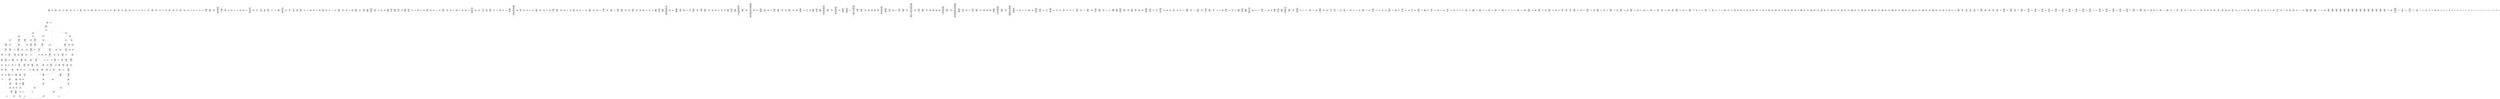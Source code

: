 /* Generated by GvGen v.1.0 (https://www.github.com/stricaud/gvgen) */

digraph G {
compound=true;
   node1 [label="[anywhere]"];
   node2 [label="# 0x0
PUSHX Data
PUSHX Data
MSTORE
CALLVALUE
ISZERO
PUSHX Data
JUMPI
"];
   node3 [label="# 0xc
PUSHX Data
REVERT
"];
   node4 [label="# 0x10
JUMPDEST
PUSHX LogicData
CALLDATASIZE
LT
PUSHX Data
JUMPI
"];
   node5 [label="# 0x1a
PUSHX Data
CALLDATALOAD
PUSHX BitData
SHR
PUSHX LogicData
GT
PUSHX Data
JUMPI
"];
   node6 [label="# 0x2b
PUSHX LogicData
GT
PUSHX Data
JUMPI
"];
   node7 [label="# 0x36
PUSHX LogicData
EQ
PUSHX Data
JUMPI
"];
   node8 [label="# 0x41
PUSHX LogicData
EQ
PUSHX Data
JUMPI
"];
   node9 [label="# 0x4c
PUSHX LogicData
EQ
PUSHX Data
JUMPI
"];
   node10 [label="# 0x57
PUSHX LogicData
EQ
PUSHX Data
JUMPI
"];
   node11 [label="# 0x62
PUSHX LogicData
EQ
PUSHX Data
JUMPI
"];
   node12 [label="# 0x6d
PUSHX Data
JUMP
"];
   node13 [label="# 0x71
JUMPDEST
PUSHX LogicData
EQ
PUSHX Data
JUMPI
"];
   node14 [label="# 0x7d
PUSHX LogicData
EQ
PUSHX Data
JUMPI
"];
   node15 [label="# 0x88
PUSHX LogicData
EQ
PUSHX Data
JUMPI
"];
   node16 [label="# 0x93
PUSHX LogicData
EQ
PUSHX Data
JUMPI
"];
   node17 [label="# 0x9e
PUSHX LogicData
EQ
PUSHX Data
JUMPI
"];
   node18 [label="# 0xa9
PUSHX Data
JUMP
"];
   node19 [label="# 0xad
JUMPDEST
PUSHX LogicData
GT
PUSHX Data
JUMPI
"];
   node20 [label="# 0xb9
PUSHX LogicData
EQ
PUSHX Data
JUMPI
"];
   node21 [label="# 0xc4
PUSHX LogicData
EQ
PUSHX Data
JUMPI
"];
   node22 [label="# 0xcf
PUSHX LogicData
EQ
PUSHX Data
JUMPI
"];
   node23 [label="# 0xda
PUSHX LogicData
EQ
PUSHX Data
JUMPI
"];
   node24 [label="# 0xe5
PUSHX LogicData
EQ
PUSHX Data
JUMPI
"];
   node25 [label="# 0xf0
PUSHX Data
JUMP
"];
   node26 [label="# 0xf4
JUMPDEST
PUSHX LogicData
EQ
PUSHX Data
JUMPI
"];
   node27 [label="# 0xff
PUSHX LogicData
EQ
PUSHX Data
JUMPI
"];
   node28 [label="# 0x10a
PUSHX LogicData
EQ
PUSHX Data
JUMPI
"];
   node29 [label="# 0x115
PUSHX LogicData
EQ
PUSHX Data
JUMPI
"];
   node30 [label="# 0x120
PUSHX LogicData
EQ
PUSHX Data
JUMPI
"];
   node31 [label="# 0x12b
JUMPDEST
PUSHX Data
REVERT
"];
   node32 [label="# 0x130
JUMPDEST
PUSHX Data
PUSHX ArithData
CALLDATASIZE
SUB
ADD
PUSHX Data
PUSHX Data
JUMP
"];
   node33 [label="# 0x145
JUMPDEST
PUSHX Data
JUMP
"];
   node34 [label="# 0x14a
JUMPDEST
PUSHX MemData
MLOAD
PUSHX Data
PUSHX Data
JUMP
"];
   node35 [label="# 0x157
JUMPDEST
PUSHX MemData
MLOAD
SUB
RETURN
"];
   node36 [label="# 0x160
JUMPDEST
PUSHX Data
PUSHX ArithData
CALLDATASIZE
SUB
ADD
PUSHX Data
PUSHX Data
JUMP
"];
   node37 [label="# 0x175
JUMPDEST
PUSHX Data
JUMP
"];
   node38 [label="# 0x17a
JUMPDEST
PUSHX MemData
MLOAD
PUSHX Data
PUSHX Data
JUMP
"];
   node39 [label="# 0x187
JUMPDEST
PUSHX MemData
MLOAD
SUB
RETURN
"];
   node40 [label="# 0x190
JUMPDEST
PUSHX Data
PUSHX ArithData
CALLDATASIZE
SUB
ADD
PUSHX Data
PUSHX Data
JUMP
"];
   node41 [label="# 0x1a5
JUMPDEST
PUSHX Data
JUMP
"];
   node42 [label="# 0x1aa
JUMPDEST
STOP
"];
   node43 [label="# 0x1ac
JUMPDEST
PUSHX Data
PUSHX Data
JUMP
"];
   node44 [label="# 0x1b4
JUMPDEST
PUSHX MemData
MLOAD
PUSHX Data
PUSHX Data
JUMP
"];
   node45 [label="# 0x1c1
JUMPDEST
PUSHX MemData
MLOAD
SUB
RETURN
"];
   node46 [label="# 0x1ca
JUMPDEST
PUSHX Data
PUSHX ArithData
CALLDATASIZE
SUB
ADD
PUSHX Data
PUSHX Data
JUMP
"];
   node47 [label="# 0x1df
JUMPDEST
PUSHX Data
JUMP
"];
   node48 [label="# 0x1e4
JUMPDEST
PUSHX MemData
MLOAD
PUSHX Data
PUSHX Data
JUMP
"];
   node49 [label="# 0x1f1
JUMPDEST
PUSHX MemData
MLOAD
SUB
RETURN
"];
   node50 [label="# 0x1fa
JUMPDEST
PUSHX Data
PUSHX ArithData
CALLDATASIZE
SUB
ADD
PUSHX Data
PUSHX Data
JUMP
"];
   node51 [label="# 0x20f
JUMPDEST
PUSHX Data
JUMP
"];
   node52 [label="# 0x214
JUMPDEST
STOP
"];
   node53 [label="# 0x216
JUMPDEST
PUSHX Data
PUSHX ArithData
CALLDATASIZE
SUB
ADD
PUSHX Data
PUSHX Data
JUMP
"];
   node54 [label="# 0x22b
JUMPDEST
PUSHX Data
JUMP
"];
   node55 [label="# 0x230
JUMPDEST
STOP
"];
   node56 [label="# 0x232
JUMPDEST
PUSHX Data
PUSHX ArithData
CALLDATASIZE
SUB
ADD
PUSHX Data
PUSHX Data
JUMP
"];
   node57 [label="# 0x247
JUMPDEST
PUSHX Data
JUMP
"];
   node58 [label="# 0x24c
JUMPDEST
PUSHX MemData
MLOAD
PUSHX Data
PUSHX Data
JUMP
"];
   node59 [label="# 0x259
JUMPDEST
PUSHX MemData
MLOAD
SUB
RETURN
"];
   node60 [label="# 0x262
JUMPDEST
PUSHX Data
PUSHX ArithData
CALLDATASIZE
SUB
ADD
PUSHX Data
PUSHX Data
JUMP
"];
   node61 [label="# 0x277
JUMPDEST
PUSHX Data
JUMP
"];
   node62 [label="# 0x27c
JUMPDEST
PUSHX MemData
MLOAD
PUSHX Data
PUSHX Data
JUMP
"];
   node63 [label="# 0x289
JUMPDEST
PUSHX MemData
MLOAD
SUB
RETURN
"];
   node64 [label="# 0x292
JUMPDEST
PUSHX Data
PUSHX ArithData
CALLDATASIZE
SUB
ADD
PUSHX Data
PUSHX Data
JUMP
"];
   node65 [label="# 0x2a7
JUMPDEST
PUSHX Data
JUMP
"];
   node66 [label="# 0x2ac
JUMPDEST
STOP
"];
   node67 [label="# 0x2ae
JUMPDEST
PUSHX Data
PUSHX Data
JUMP
"];
   node68 [label="# 0x2b6
JUMPDEST
STOP
"];
   node69 [label="# 0x2b8
JUMPDEST
PUSHX Data
PUSHX ArithData
CALLDATASIZE
SUB
ADD
PUSHX Data
PUSHX Data
JUMP
"];
   node70 [label="# 0x2cd
JUMPDEST
PUSHX Data
JUMP
"];
   node71 [label="# 0x2d2
JUMPDEST
STOP
"];
   node72 [label="# 0x2d4
JUMPDEST
PUSHX Data
PUSHX Data
JUMP
"];
   node73 [label="# 0x2dc
JUMPDEST
PUSHX MemData
MLOAD
PUSHX Data
PUSHX Data
JUMP
"];
   node74 [label="# 0x2e9
JUMPDEST
PUSHX MemData
MLOAD
SUB
RETURN
"];
   node75 [label="# 0x2f2
JUMPDEST
PUSHX Data
PUSHX Data
JUMP
"];
   node76 [label="# 0x2fa
JUMPDEST
PUSHX MemData
MLOAD
PUSHX Data
PUSHX Data
JUMP
"];
   node77 [label="# 0x307
JUMPDEST
PUSHX MemData
MLOAD
SUB
RETURN
"];
   node78 [label="# 0x310
JUMPDEST
PUSHX Data
PUSHX ArithData
CALLDATASIZE
SUB
ADD
PUSHX Data
PUSHX Data
JUMP
"];
   node79 [label="# 0x325
JUMPDEST
PUSHX Data
JUMP
"];
   node80 [label="# 0x32a
JUMPDEST
STOP
"];
   node81 [label="# 0x32c
JUMPDEST
PUSHX Data
PUSHX ArithData
CALLDATASIZE
SUB
ADD
PUSHX Data
PUSHX Data
JUMP
"];
   node82 [label="# 0x341
JUMPDEST
PUSHX Data
JUMP
"];
   node83 [label="# 0x346
JUMPDEST
PUSHX MemData
MLOAD
PUSHX Data
PUSHX Data
JUMP
"];
   node84 [label="# 0x353
JUMPDEST
PUSHX MemData
MLOAD
SUB
RETURN
"];
   node85 [label="# 0x35c
JUMPDEST
PUSHX Data
PUSHX ArithData
CALLDATASIZE
SUB
ADD
PUSHX Data
PUSHX Data
JUMP
"];
   node86 [label="# 0x371
JUMPDEST
PUSHX Data
JUMP
"];
   node87 [label="# 0x376
JUMPDEST
PUSHX MemData
MLOAD
PUSHX Data
PUSHX Data
JUMP
"];
   node88 [label="# 0x383
JUMPDEST
PUSHX MemData
MLOAD
SUB
RETURN
"];
   node89 [label="# 0x38c
JUMPDEST
PUSHX Data
PUSHX ArithData
CALLDATASIZE
SUB
ADD
PUSHX Data
PUSHX Data
JUMP
"];
   node90 [label="# 0x3a1
JUMPDEST
PUSHX Data
JUMP
"];
   node91 [label="# 0x3a6
JUMPDEST
STOP
"];
   node92 [label="# 0x3a8
JUMPDEST
PUSHX Data
PUSHX ArithData
CALLDATASIZE
SUB
ADD
PUSHX Data
PUSHX Data
JUMP
"];
   node93 [label="# 0x3bd
JUMPDEST
PUSHX Data
JUMP
"];
   node94 [label="# 0x3c2
JUMPDEST
STOP
"];
   node95 [label="# 0x3c4
JUMPDEST
PUSHX Data
PUSHX ArithData
CALLDATASIZE
SUB
ADD
PUSHX Data
PUSHX Data
JUMP
"];
   node96 [label="# 0x3d9
JUMPDEST
PUSHX Data
JUMP
"];
   node97 [label="# 0x3de
JUMPDEST
STOP
"];
   node98 [label="# 0x3e0
JUMPDEST
PUSHX BitData
PUSHX BitData
AND
PUSHX BitData
AND
EQ
ISZERO
PUSHX Data
JUMPI
"];
   node99 [label="# 0x417
PUSHX MemData
MLOAD
PUSHX Data
MSTORE
PUSHX ArithData
ADD
PUSHX Data
PUSHX Data
JUMP
"];
   node100 [label="# 0x448
JUMPDEST
PUSHX MemData
MLOAD
SUB
REVERT
"];
   node101 [label="# 0x451
JUMPDEST
PUSHX ArithData
MSTORE
PUSHX ArithData
ADD
MSTORE
PUSHX ArithData
ADD
PUSHX Data
SHA3
PUSHX ArithData
PUSHX BitData
AND
PUSHX BitData
AND
MSTORE
PUSHX ArithData
ADD
MSTORE
PUSHX ArithData
ADD
PUSHX Data
SHA3
SLOAD
JUMP
"];
   node102 [label="# 0x4a9
JUMPDEST
PUSHX Data
PUSHX BitData
PUSHX BitData
NOT
AND
PUSHX BitData
NOT
AND
EQ
PUSHX Data
JUMPI
"];
   node103 [label="# 0x512
PUSHX BitData
PUSHX BitData
NOT
AND
PUSHX BitData
NOT
AND
EQ
"];
   node104 [label="# 0x574
JUMPDEST
PUSHX Data
JUMPI
"];
   node105 [label="# 0x57a
PUSHX Data
PUSHX Data
JUMP
"];
   node106 [label="# 0x583
JUMPDEST
"];
   node107 [label="# 0x584
JUMPDEST
JUMP
"];
   node108 [label="# 0x58b
JUMPDEST
PUSHX Data
PUSHX Data
JUMP
"];
   node109 [label="# 0x593
JUMPDEST
PUSHX Data
PUSHX Data
JUMP
"];
   node110 [label="# 0x59c
JUMPDEST
JUMP
"];
   node111 [label="# 0x59f
JUMPDEST
PUSHX StorData
SLOAD
PUSHX Data
PUSHX Data
JUMP
"];
   node112 [label="# 0x5ac
JUMPDEST
PUSHX ArithData
ADD
PUSHX ArithData
DIV
MUL
PUSHX ArithData
ADD
PUSHX MemData
MLOAD
ADD
PUSHX Data
MSTORE
MSTORE
PUSHX ArithData
ADD
SLOAD
PUSHX Data
PUSHX Data
JUMP
"];
   node113 [label="# 0x5d8
JUMPDEST
ISZERO
PUSHX Data
JUMPI
"];
   node114 [label="# 0x5df
PUSHX LogicData
LT
PUSHX Data
JUMPI
"];
   node115 [label="# 0x5e7
PUSHX ArithData
SLOAD
DIV
MUL
MSTORE
PUSHX ArithData
ADD
PUSHX Data
JUMP
"];
   node116 [label="# 0x5fa
JUMPDEST
ADD
PUSHX Data
MSTORE
PUSHX Data
PUSHX Data
SHA3
"];
   node117 [label="# 0x608
JUMPDEST
SLOAD
MSTORE
PUSHX ArithData
ADD
PUSHX ArithData
ADD
GT
PUSHX Data
JUMPI
"];
   node118 [label="# 0x61c
SUB
PUSHX BitData
AND
ADD
"];
   node119 [label="# 0x625
JUMPDEST
JUMP
"];
   node120 [label="# 0x62d
JUMPDEST
PUSHX Data
PUSHX StorData
SLOAD
PUSHX Data
PUSHX Data
JUMP
"];
   node121 [label="# 0x63c
JUMPDEST
PUSHX ArithData
ADD
PUSHX ArithData
DIV
MUL
PUSHX ArithData
ADD
PUSHX MemData
MLOAD
ADD
PUSHX Data
MSTORE
MSTORE
PUSHX ArithData
ADD
SLOAD
PUSHX Data
PUSHX Data
JUMP
"];
   node122 [label="# 0x668
JUMPDEST
ISZERO
PUSHX Data
JUMPI
"];
   node123 [label="# 0x66f
PUSHX LogicData
LT
PUSHX Data
JUMPI
"];
   node124 [label="# 0x677
PUSHX ArithData
SLOAD
DIV
MUL
MSTORE
PUSHX ArithData
ADD
PUSHX Data
JUMP
"];
   node125 [label="# 0x68a
JUMPDEST
ADD
PUSHX Data
MSTORE
PUSHX Data
PUSHX Data
SHA3
"];
   node126 [label="# 0x698
JUMPDEST
SLOAD
MSTORE
PUSHX ArithData
ADD
PUSHX ArithData
ADD
GT
PUSHX Data
JUMPI
"];
   node127 [label="# 0x6ac
SUB
PUSHX BitData
AND
ADD
"];
   node128 [label="# 0x6b5
JUMPDEST
JUMP
"];
   node129 [label="# 0x6c1
JUMPDEST
PUSHX Data
PUSHX Data
JUMP
"];
   node130 [label="# 0x6c9
JUMPDEST
PUSHX Data
PUSHX Data
JUMP
"];
   node131 [label="# 0x6d5
JUMPDEST
JUMP
"];
   node132 [label="# 0x6db
JUMPDEST
PUSHX Data
PUSHX Data
JUMP
"];
   node133 [label="# 0x6e3
JUMPDEST
PUSHX BitData
AND
PUSHX BitData
AND
EQ
PUSHX Data
JUMPI
"];
   node134 [label="# 0x717
PUSHX Data
PUSHX Data
PUSHX Data
JUMP
"];
   node135 [label="# 0x723
JUMPDEST
PUSHX Data
JUMP
"];
   node136 [label="# 0x728
JUMPDEST
"];
   node137 [label="# 0x729
JUMPDEST
PUSHX Data
JUMPI
"];
   node138 [label="# 0x72e
PUSHX MemData
MLOAD
PUSHX Data
MSTORE
PUSHX ArithData
ADD
PUSHX Data
PUSHX Data
JUMP
"];
   node139 [label="# 0x75f
JUMPDEST
PUSHX MemData
MLOAD
SUB
REVERT
"];
   node140 [label="# 0x768
JUMPDEST
PUSHX Data
PUSHX Data
JUMP
"];
   node141 [label="# 0x775
JUMPDEST
JUMP
"];
   node142 [label="# 0x77c
JUMPDEST
PUSHX Data
MLOAD
MLOAD
EQ
PUSHX Data
JUMPI
"];
   node143 [label="# 0x788
PUSHX MemData
MLOAD
PUSHX Data
MSTORE
PUSHX ArithData
ADD
PUSHX Data
PUSHX Data
JUMP
"];
   node144 [label="# 0x7b9
JUMPDEST
PUSHX MemData
MLOAD
SUB
REVERT
"];
   node145 [label="# 0x7c2
JUMPDEST
PUSHX Data
MLOAD
PUSHX LogicData
GT
ISZERO
PUSHX Data
JUMPI
"];
   node146 [label="# 0x7d7
PUSHX Data
PUSHX Data
MSTORE
PUSHX Data
PUSHX Data
MSTORE
PUSHX Data
PUSHX Data
REVERT
"];
   node147 [label="# 0x805
JUMPDEST
PUSHX MemData
MLOAD
MSTORE
PUSHX ArithData
MUL
PUSHX ArithData
ADD
ADD
PUSHX Data
MSTORE
ISZERO
PUSHX Data
JUMPI
"];
   node148 [label="# 0x81f
PUSHX ArithData
ADD
PUSHX ArithData
MUL
CALLDATASIZE
CALLDATACOPY
ADD
"];
   node149 [label="# 0x833
JUMPDEST
PUSHX Data
"];
   node150 [label="# 0x839
JUMPDEST
MLOAD
LT
ISZERO
PUSHX Data
JUMPI
"];
   node151 [label="# 0x843
PUSHX Data
MLOAD
LT
PUSHX Data
JUMPI
"];
   node152 [label="# 0x850
PUSHX Data
PUSHX Data
MSTORE
PUSHX Data
PUSHX Data
MSTORE
PUSHX Data
PUSHX Data
REVERT
"];
   node153 [label="# 0x87e
JUMPDEST
PUSHX ArithData
MUL
PUSHX ArithData
ADD
ADD
MLOAD
MLOAD
LT
PUSHX Data
JUMPI
"];
   node154 [label="# 0x891
PUSHX Data
PUSHX Data
MSTORE
PUSHX Data
PUSHX Data
MSTORE
PUSHX Data
PUSHX Data
REVERT
"];
   node155 [label="# 0x8bf
JUMPDEST
PUSHX ArithData
MUL
PUSHX ArithData
ADD
ADD
MLOAD
PUSHX Data
JUMP
"];
   node156 [label="# 0x8cc
JUMPDEST
MLOAD
LT
PUSHX Data
JUMPI
"];
   node157 [label="# 0x8d7
PUSHX Data
PUSHX Data
MSTORE
PUSHX Data
PUSHX Data
MSTORE
PUSHX Data
PUSHX Data
REVERT
"];
   node158 [label="# 0x905
JUMPDEST
PUSHX ArithData
MUL
PUSHX ArithData
ADD
ADD
MSTORE
PUSHX Data
PUSHX Data
JUMP
"];
   node159 [label="# 0x91b
JUMPDEST
PUSHX Data
JUMP
"];
   node160 [label="# 0x922
JUMPDEST
JUMP
"];
   node161 [label="# 0x92d
JUMPDEST
PUSHX Data
PUSHX Data
PUSHX Data
JUMP
"];
   node162 [label="# 0x939
JUMPDEST
GT
JUMP
"];
   node163 [label="# 0x941
JUMPDEST
PUSHX Data
PUSHX Data
JUMP
"];
   node164 [label="# 0x949
JUMPDEST
PUSHX BitData
AND
PUSHX BitData
AND
EQ
PUSHX Data
JUMPI
"];
   node165 [label="# 0x97d
PUSHX Data
PUSHX Data
PUSHX Data
JUMP
"];
   node166 [label="# 0x989
JUMPDEST
PUSHX Data
JUMP
"];
   node167 [label="# 0x98e
JUMPDEST
"];
   node168 [label="# 0x98f
JUMPDEST
PUSHX Data
JUMPI
"];
   node169 [label="# 0x994
PUSHX MemData
MLOAD
PUSHX Data
MSTORE
PUSHX ArithData
ADD
PUSHX Data
PUSHX Data
JUMP
"];
   node170 [label="# 0x9c5
JUMPDEST
PUSHX MemData
MLOAD
SUB
REVERT
"];
   node171 [label="# 0x9ce
JUMPDEST
PUSHX Data
PUSHX Data
JUMP
"];
   node172 [label="# 0x9d9
JUMPDEST
JUMP
"];
   node173 [label="# 0x9de
JUMPDEST
PUSHX Data
PUSHX Data
JUMP
"];
   node174 [label="# 0x9e6
JUMPDEST
PUSHX Data
PUSHX Data
PUSHX Data
JUMP
"];
   node175 [label="# 0x9f0
JUMPDEST
JUMP
"];
   node176 [label="# 0x9f2
JUMPDEST
PUSHX Data
PUSHX Data
JUMP
"];
   node177 [label="# 0x9fa
JUMPDEST
PUSHX Data
PUSHX Data
JUMP
"];
   node178 [label="# 0xa06
JUMPDEST
JUMP
"];
   node179 [label="# 0xa0c
JUMPDEST
PUSHX Data
PUSHX StorData
PUSHX ArithData
SLOAD
PUSHX ArithData
EXP
DIV
PUSHX BitData
AND
JUMP
"];
   node180 [label="# 0xa36
JUMPDEST
PUSHX StorData
SLOAD
PUSHX Data
PUSHX Data
JUMP
"];
   node181 [label="# 0xa43
JUMPDEST
PUSHX ArithData
ADD
PUSHX ArithData
DIV
MUL
PUSHX ArithData
ADD
PUSHX MemData
MLOAD
ADD
PUSHX Data
MSTORE
MSTORE
PUSHX ArithData
ADD
SLOAD
PUSHX Data
PUSHX Data
JUMP
"];
   node182 [label="# 0xa6f
JUMPDEST
ISZERO
PUSHX Data
JUMPI
"];
   node183 [label="# 0xa76
PUSHX LogicData
LT
PUSHX Data
JUMPI
"];
   node184 [label="# 0xa7e
PUSHX ArithData
SLOAD
DIV
MUL
MSTORE
PUSHX ArithData
ADD
PUSHX Data
JUMP
"];
   node185 [label="# 0xa91
JUMPDEST
ADD
PUSHX Data
MSTORE
PUSHX Data
PUSHX Data
SHA3
"];
   node186 [label="# 0xa9f
JUMPDEST
SLOAD
MSTORE
PUSHX ArithData
ADD
PUSHX ArithData
ADD
GT
PUSHX Data
JUMPI
"];
   node187 [label="# 0xab3
SUB
PUSHX BitData
AND
ADD
"];
   node188 [label="# 0xabc
JUMPDEST
JUMP
"];
   node189 [label="# 0xac4
JUMPDEST
PUSHX Data
PUSHX Data
PUSHX Data
JUMP
"];
   node190 [label="# 0xacf
JUMPDEST
PUSHX Data
JUMP
"];
   node191 [label="# 0xad6
JUMPDEST
JUMP
"];
   node192 [label="# 0xada
JUMPDEST
PUSHX Data
PUSHX Data
PUSHX ArithData
MSTORE
PUSHX ArithData
ADD
MSTORE
PUSHX ArithData
ADD
PUSHX Data
SHA3
SLOAD
JUMP
"];
   node193 [label="# 0xaf7
JUMPDEST
PUSHX Data
PUSHX Data
PUSHX ArithData
PUSHX BitData
AND
PUSHX BitData
AND
MSTORE
PUSHX ArithData
ADD
MSTORE
PUSHX ArithData
ADD
PUSHX Data
SHA3
PUSHX ArithData
PUSHX BitData
AND
PUSHX BitData
AND
MSTORE
PUSHX ArithData
ADD
MSTORE
PUSHX ArithData
ADD
PUSHX Data
SHA3
PUSHX ArithData
SLOAD
PUSHX ArithData
EXP
DIV
PUSHX BitData
AND
JUMP
"];
   node194 [label="# 0xb8b
JUMPDEST
PUSHX Data
PUSHX Data
JUMP
"];
   node195 [label="# 0xb93
JUMPDEST
PUSHX BitData
AND
PUSHX BitData
AND
EQ
PUSHX Data
JUMPI
"];
   node196 [label="# 0xbc7
PUSHX Data
PUSHX Data
PUSHX Data
JUMP
"];
   node197 [label="# 0xbd3
JUMPDEST
PUSHX Data
JUMP
"];
   node198 [label="# 0xbd8
JUMPDEST
"];
   node199 [label="# 0xbd9
JUMPDEST
PUSHX Data
JUMPI
"];
   node200 [label="# 0xbde
PUSHX MemData
MLOAD
PUSHX Data
MSTORE
PUSHX ArithData
ADD
PUSHX Data
PUSHX Data
JUMP
"];
   node201 [label="# 0xc0f
JUMPDEST
PUSHX MemData
MLOAD
SUB
REVERT
"];
   node202 [label="# 0xc18
JUMPDEST
PUSHX Data
PUSHX Data
JUMP
"];
   node203 [label="# 0xc25
JUMPDEST
JUMP
"];
   node204 [label="# 0xc2c
JUMPDEST
PUSHX Data
PUSHX Data
JUMP
"];
   node205 [label="# 0xc34
JUMPDEST
PUSHX BitData
PUSHX BitData
AND
PUSHX BitData
AND
EQ
ISZERO
PUSHX Data
JUMPI
"];
   node206 [label="# 0xc6a
PUSHX MemData
MLOAD
PUSHX Data
MSTORE
PUSHX ArithData
ADD
PUSHX Data
PUSHX Data
JUMP
"];
   node207 [label="# 0xc9b
JUMPDEST
PUSHX MemData
MLOAD
SUB
REVERT
"];
   node208 [label="# 0xca4
JUMPDEST
PUSHX Data
PUSHX Data
JUMP
"];
   node209 [label="# 0xcad
JUMPDEST
JUMP
"];
   node210 [label="# 0xcb0
JUMPDEST
PUSHX Data
PUSHX Data
JUMP
"];
   node211 [label="# 0xcb8
JUMPDEST
PUSHX BitData
AND
PUSHX BitData
AND
EQ
PUSHX Data
JUMPI
"];
   node212 [label="# 0xcec
PUSHX Data
PUSHX Data
PUSHX Data
JUMP
"];
   node213 [label="# 0xcf8
JUMPDEST
PUSHX Data
JUMP
"];
   node214 [label="# 0xcfd
JUMPDEST
"];
   node215 [label="# 0xcfe
JUMPDEST
PUSHX Data
JUMPI
"];
   node216 [label="# 0xd03
PUSHX MemData
MLOAD
PUSHX Data
MSTORE
PUSHX ArithData
ADD
PUSHX Data
PUSHX Data
JUMP
"];
   node217 [label="# 0xd34
JUMPDEST
PUSHX MemData
MLOAD
SUB
REVERT
"];
   node218 [label="# 0xd3d
JUMPDEST
PUSHX Data
PUSHX Data
JUMP
"];
   node219 [label="# 0xd48
JUMPDEST
JUMP
"];
   node220 [label="# 0xd4d
JUMPDEST
PUSHX Data
PUSHX BitData
PUSHX BitData
NOT
AND
PUSHX BitData
NOT
AND
EQ
JUMP
"];
   node221 [label="# 0xdb7
JUMPDEST
PUSHX Data
PUSHX Data
JUMP
"];
   node222 [label="# 0xdbf
JUMPDEST
PUSHX BitData
AND
PUSHX Data
PUSHX Data
JUMP
"];
   node223 [label="# 0xddd
JUMPDEST
PUSHX BitData
AND
EQ
PUSHX Data
JUMPI
"];
   node224 [label="# 0xdf9
PUSHX MemData
MLOAD
PUSHX Data
MSTORE
PUSHX ArithData
ADD
PUSHX Data
PUSHX Data
JUMP
"];
   node225 [label="# 0xe2a
JUMPDEST
PUSHX MemData
MLOAD
SUB
REVERT
"];
   node226 [label="# 0xe33
JUMPDEST
JUMP
"];
   node227 [label="# 0xe35
JUMPDEST
PUSHX Data
MLOAD
PUSHX ArithData
ADD
PUSHX Data
PUSHX Data
JUMP
"];
   node228 [label="# 0xe4b
JUMPDEST
JUMP
"];
   node229 [label="# 0xe4f
JUMPDEST
PUSHX BitData
PUSHX BitData
AND
PUSHX BitData
AND
EQ
ISZERO
PUSHX Data
JUMPI
"];
   node230 [label="# 0xe85
PUSHX MemData
MLOAD
PUSHX Data
MSTORE
PUSHX ArithData
ADD
PUSHX Data
PUSHX Data
JUMP
"];
   node231 [label="# 0xeb6
JUMPDEST
PUSHX MemData
MLOAD
SUB
REVERT
"];
   node232 [label="# 0xebf
JUMPDEST
MLOAD
MLOAD
EQ
PUSHX Data
JUMPI
"];
   node233 [label="# 0xec9
PUSHX MemData
MLOAD
PUSHX Data
MSTORE
PUSHX ArithData
ADD
PUSHX Data
PUSHX Data
JUMP
"];
   node234 [label="# 0xefa
JUMPDEST
PUSHX MemData
MLOAD
SUB
REVERT
"];
   node235 [label="# 0xf03
JUMPDEST
PUSHX Data
PUSHX Data
PUSHX Data
JUMP
"];
   node236 [label="# 0xf0d
JUMPDEST
PUSHX Data
PUSHX Data
PUSHX Data
JUMP
"];
   node237 [label="# 0xf1e
JUMPDEST
PUSHX Data
"];
   node238 [label="# 0xf21
JUMPDEST
MLOAD
LT
ISZERO
PUSHX Data
JUMPI
"];
   node239 [label="# 0xf2b
MLOAD
LT
PUSHX Data
JUMPI
"];
   node240 [label="# 0xf35
PUSHX Data
PUSHX Data
MSTORE
PUSHX Data
PUSHX Data
MSTORE
PUSHX Data
PUSHX Data
REVERT
"];
   node241 [label="# 0xf63
JUMPDEST
PUSHX ArithData
MUL
PUSHX ArithData
ADD
ADD
MLOAD
PUSHX Data
MLOAD
LT
PUSHX Data
JUMPI
"];
   node242 [label="# 0xf79
PUSHX Data
PUSHX Data
MSTORE
PUSHX Data
PUSHX Data
MSTORE
PUSHX Data
PUSHX Data
REVERT
"];
   node243 [label="# 0xfa7
JUMPDEST
PUSHX ArithData
MUL
PUSHX ArithData
ADD
ADD
MLOAD
MSTORE
PUSHX ArithData
ADD
MSTORE
PUSHX ArithData
ADD
PUSHX Data
SHA3
PUSHX ArithData
PUSHX BitData
AND
PUSHX BitData
AND
MSTORE
PUSHX ArithData
ADD
MSTORE
PUSHX ArithData
ADD
PUSHX Data
SHA3
PUSHX Data
SLOAD
PUSHX Data
PUSHX Data
JUMP
"];
   node244 [label="# 0x1009
JUMPDEST
SSTORE
PUSHX Data
PUSHX Data
JUMP
"];
   node245 [label="# 0x101b
JUMPDEST
PUSHX Data
JUMP
"];
   node246 [label="# 0x1023
JUMPDEST
PUSHX BitData
AND
PUSHX BitData
PUSHX BitData
AND
PUSHX BitData
AND
PUSHX Data
PUSHX MemData
MLOAD
PUSHX Data
PUSHX Data
JUMP
"];
   node247 [label="# 0x109b
JUMPDEST
PUSHX MemData
MLOAD
SUB
LOGX
PUSHX Data
PUSHX Data
PUSHX Data
JUMP
"];
   node248 [label="# 0x10b2
JUMPDEST
PUSHX Data
PUSHX Data
PUSHX Data
JUMP
"];
   node249 [label="# 0x10c1
JUMPDEST
JUMP
"];
   node250 [label="# 0x10c8
JUMPDEST
PUSHX Data
CALLER
JUMP
"];
   node251 [label="# 0x10d0
JUMPDEST
MLOAD
MLOAD
EQ
PUSHX Data
JUMPI
"];
   node252 [label="# 0x10da
PUSHX MemData
MLOAD
PUSHX Data
MSTORE
PUSHX ArithData
ADD
PUSHX Data
PUSHX Data
JUMP
"];
   node253 [label="# 0x110b
JUMPDEST
PUSHX MemData
MLOAD
SUB
REVERT
"];
   node254 [label="# 0x1114
JUMPDEST
PUSHX BitData
PUSHX BitData
AND
PUSHX BitData
AND
EQ
ISZERO
PUSHX Data
JUMPI
"];
   node255 [label="# 0x114a
PUSHX MemData
MLOAD
PUSHX Data
MSTORE
PUSHX ArithData
ADD
PUSHX Data
PUSHX Data
JUMP
"];
   node256 [label="# 0x117b
JUMPDEST
PUSHX MemData
MLOAD
SUB
REVERT
"];
   node257 [label="# 0x1184
JUMPDEST
PUSHX Data
PUSHX Data
PUSHX Data
JUMP
"];
   node258 [label="# 0x118e
JUMPDEST
PUSHX Data
PUSHX Data
JUMP
"];
   node259 [label="# 0x119e
JUMPDEST
PUSHX Data
"];
   node260 [label="# 0x11a1
JUMPDEST
MLOAD
LT
ISZERO
PUSHX Data
JUMPI
"];
   node261 [label="# 0x11ab
PUSHX Data
MLOAD
LT
PUSHX Data
JUMPI
"];
   node262 [label="# 0x11b7
PUSHX Data
PUSHX Data
MSTORE
PUSHX Data
PUSHX Data
MSTORE
PUSHX Data
PUSHX Data
REVERT
"];
   node263 [label="# 0x11e5
JUMPDEST
PUSHX ArithData
MUL
PUSHX ArithData
ADD
ADD
MLOAD
PUSHX Data
MLOAD
LT
PUSHX Data
JUMPI
"];
   node264 [label="# 0x11fc
PUSHX Data
PUSHX Data
MSTORE
PUSHX Data
PUSHX Data
MSTORE
PUSHX Data
PUSHX Data
REVERT
"];
   node265 [label="# 0x122a
JUMPDEST
PUSHX ArithData
MUL
PUSHX ArithData
ADD
ADD
MLOAD
PUSHX Data
PUSHX ArithData
MSTORE
PUSHX ArithData
ADD
MSTORE
PUSHX ArithData
ADD
PUSHX Data
SHA3
PUSHX ArithData
PUSHX BitData
AND
PUSHX BitData
AND
MSTORE
PUSHX ArithData
ADD
MSTORE
PUSHX ArithData
ADD
PUSHX Data
SHA3
SLOAD
LT
ISZERO
PUSHX Data
JUMPI
"];
   node266 [label="# 0x1291
PUSHX MemData
MLOAD
PUSHX Data
MSTORE
PUSHX ArithData
ADD
PUSHX Data
PUSHX Data
JUMP
"];
   node267 [label="# 0x12c2
JUMPDEST
PUSHX MemData
MLOAD
SUB
REVERT
"];
   node268 [label="# 0x12cb
JUMPDEST
SUB
PUSHX ArithData
MSTORE
PUSHX ArithData
ADD
MSTORE
PUSHX ArithData
ADD
PUSHX Data
SHA3
PUSHX ArithData
PUSHX BitData
AND
PUSHX BitData
AND
MSTORE
PUSHX ArithData
ADD
MSTORE
PUSHX ArithData
ADD
PUSHX Data
SHA3
SSTORE
PUSHX ArithData
MSTORE
PUSHX ArithData
ADD
MSTORE
PUSHX ArithData
ADD
PUSHX Data
SHA3
PUSHX ArithData
PUSHX BitData
AND
PUSHX BitData
AND
MSTORE
PUSHX ArithData
ADD
MSTORE
PUSHX ArithData
ADD
PUSHX Data
SHA3
PUSHX Data
SLOAD
PUSHX Data
PUSHX Data
JUMP
"];
   node269 [label="# 0x1380
JUMPDEST
SSTORE
PUSHX Data
PUSHX Data
JUMP
"];
   node270 [label="# 0x1394
JUMPDEST
PUSHX Data
JUMP
"];
   node271 [label="# 0x139b
JUMPDEST
PUSHX BitData
AND
PUSHX BitData
AND
PUSHX BitData
AND
PUSHX Data
PUSHX MemData
MLOAD
PUSHX Data
PUSHX Data
JUMP
"];
   node272 [label="# 0x1412
JUMPDEST
PUSHX MemData
MLOAD
SUB
LOGX
PUSHX Data
PUSHX Data
JUMP
"];
   node273 [label="# 0x1428
JUMPDEST
PUSHX Data
PUSHX Data
JUMP
"];
   node274 [label="# 0x1436
JUMPDEST
JUMP
"];
   node275 [label="# 0x143e
JUMPDEST
PUSHX BitData
PUSHX BitData
AND
PUSHX BitData
AND
EQ
ISZERO
PUSHX Data
JUMPI
"];
   node276 [label="# 0x1474
PUSHX MemData
MLOAD
PUSHX Data
MSTORE
PUSHX ArithData
ADD
PUSHX Data
PUSHX Data
JUMP
"];
   node277 [label="# 0x14a5
JUMPDEST
PUSHX MemData
MLOAD
SUB
REVERT
"];
   node278 [label="# 0x14ae
JUMPDEST
MLOAD
MLOAD
EQ
PUSHX Data
JUMPI
"];
   node279 [label="# 0x14b8
PUSHX MemData
MLOAD
PUSHX Data
MSTORE
PUSHX ArithData
ADD
PUSHX Data
PUSHX Data
JUMP
"];
   node280 [label="# 0x14e9
JUMPDEST
PUSHX MemData
MLOAD
SUB
REVERT
"];
   node281 [label="# 0x14f2
JUMPDEST
PUSHX Data
PUSHX Data
PUSHX Data
JUMP
"];
   node282 [label="# 0x14fc
JUMPDEST
PUSHX Data
PUSHX Data
PUSHX MemData
MLOAD
PUSHX ArithData
ADD
PUSHX Data
MSTORE
PUSHX Data
MSTORE
PUSHX Data
JUMP
"];
   node283 [label="# 0x151c
JUMPDEST
PUSHX Data
"];
   node284 [label="# 0x151f
JUMPDEST
MLOAD
LT
ISZERO
PUSHX Data
JUMPI
"];
   node285 [label="# 0x1529
PUSHX Data
MLOAD
LT
PUSHX Data
JUMPI
"];
   node286 [label="# 0x1535
PUSHX Data
PUSHX Data
MSTORE
PUSHX Data
PUSHX Data
MSTORE
PUSHX Data
PUSHX Data
REVERT
"];
   node287 [label="# 0x1563
JUMPDEST
PUSHX ArithData
MUL
PUSHX ArithData
ADD
ADD
MLOAD
PUSHX Data
MLOAD
LT
PUSHX Data
JUMPI
"];
   node288 [label="# 0x157a
PUSHX Data
PUSHX Data
MSTORE
PUSHX Data
PUSHX Data
MSTORE
PUSHX Data
PUSHX Data
REVERT
"];
   node289 [label="# 0x15a8
JUMPDEST
PUSHX ArithData
MUL
PUSHX ArithData
ADD
ADD
MLOAD
PUSHX Data
PUSHX ArithData
MSTORE
PUSHX ArithData
ADD
MSTORE
PUSHX ArithData
ADD
PUSHX Data
SHA3
PUSHX ArithData
PUSHX BitData
AND
PUSHX BitData
AND
MSTORE
PUSHX ArithData
ADD
MSTORE
PUSHX ArithData
ADD
PUSHX Data
SHA3
SLOAD
LT
ISZERO
PUSHX Data
JUMPI
"];
   node290 [label="# 0x160f
PUSHX MemData
MLOAD
PUSHX Data
MSTORE
PUSHX ArithData
ADD
PUSHX Data
PUSHX Data
JUMP
"];
   node291 [label="# 0x1640
JUMPDEST
PUSHX MemData
MLOAD
SUB
REVERT
"];
   node292 [label="# 0x1649
JUMPDEST
SUB
PUSHX ArithData
MSTORE
PUSHX ArithData
ADD
MSTORE
PUSHX ArithData
ADD
PUSHX Data
SHA3
PUSHX ArithData
PUSHX BitData
AND
PUSHX BitData
AND
MSTORE
PUSHX ArithData
ADD
MSTORE
PUSHX ArithData
ADD
PUSHX Data
SHA3
SSTORE
PUSHX Data
PUSHX Data
JUMP
"];
   node293 [label="# 0x16ad
JUMPDEST
PUSHX Data
JUMP
"];
   node294 [label="# 0x16b5
JUMPDEST
PUSHX BitData
PUSHX BitData
AND
PUSHX BitData
AND
PUSHX BitData
AND
PUSHX Data
PUSHX MemData
MLOAD
PUSHX Data
PUSHX Data
JUMP
"];
   node295 [label="# 0x172d
JUMPDEST
PUSHX MemData
MLOAD
SUB
LOGX
PUSHX Data
PUSHX Data
PUSHX MemData
MLOAD
PUSHX ArithData
ADD
PUSHX Data
MSTORE
PUSHX Data
MSTORE
PUSHX Data
JUMP
"];
   node296 [label="# 0x1753
JUMPDEST
JUMP
"];
   node297 [label="# 0x1759
JUMPDEST
PUSHX Data
PUSHX StorData
PUSHX ArithData
SLOAD
PUSHX ArithData
EXP
DIV
PUSHX BitData
AND
PUSHX StorData
PUSHX ArithData
PUSHX ArithData
EXP
SLOAD
PUSHX ArithData
MUL
NOT
AND
PUSHX BitData
AND
MUL
OR
SSTORE
PUSHX BitData
AND
PUSHX BitData
AND
PUSHX Data
PUSHX MemData
MLOAD
PUSHX MemData
MLOAD
SUB
LOGX
JUMP
"];
   node298 [label="# 0x181f
JUMPDEST
PUSHX BitData
PUSHX BitData
AND
PUSHX BitData
AND
EQ
ISZERO
PUSHX Data
JUMPI
"];
   node299 [label="# 0x1855
PUSHX MemData
MLOAD
PUSHX Data
MSTORE
PUSHX ArithData
ADD
PUSHX Data
PUSHX Data
JUMP
"];
   node300 [label="# 0x1886
JUMPDEST
PUSHX MemData
MLOAD
SUB
REVERT
"];
   node301 [label="# 0x188f
JUMPDEST
PUSHX Data
PUSHX Data
PUSHX Data
JUMP
"];
   node302 [label="# 0x1899
JUMPDEST
PUSHX Data
PUSHX Data
PUSHX Data
JUMP
"];
   node303 [label="# 0x18a6
JUMPDEST
PUSHX Data
PUSHX Data
PUSHX Data
JUMP
"];
   node304 [label="# 0x18b3
JUMPDEST
PUSHX Data
PUSHX Data
PUSHX Data
JUMP
"];
   node305 [label="# 0x18c4
JUMPDEST
PUSHX ArithData
MSTORE
PUSHX ArithData
ADD
MSTORE
PUSHX ArithData
ADD
PUSHX Data
SHA3
PUSHX ArithData
PUSHX BitData
AND
PUSHX BitData
AND
MSTORE
PUSHX ArithData
ADD
MSTORE
PUSHX ArithData
ADD
PUSHX Data
SHA3
PUSHX Data
SLOAD
PUSHX Data
PUSHX Data
JUMP
"];
   node306 [label="# 0x1923
JUMPDEST
SSTORE
PUSHX BitData
AND
PUSHX BitData
PUSHX BitData
AND
PUSHX BitData
AND
PUSHX Data
PUSHX MemData
MLOAD
PUSHX Data
PUSHX Data
JUMP
"];
   node307 [label="# 0x19a1
JUMPDEST
PUSHX MemData
MLOAD
SUB
LOGX
PUSHX Data
PUSHX Data
PUSHX Data
JUMP
"];
   node308 [label="# 0x19b8
JUMPDEST
PUSHX Data
PUSHX Data
PUSHX Data
JUMP
"];
   node309 [label="# 0x19c7
JUMPDEST
JUMP
"];
   node310 [label="# 0x19d0
JUMPDEST
PUSHX BitData
AND
PUSHX BitData
AND
EQ
ISZERO
PUSHX Data
JUMPI
"];
   node311 [label="# 0x1a05
PUSHX MemData
MLOAD
PUSHX Data
MSTORE
PUSHX ArithData
ADD
PUSHX Data
PUSHX Data
JUMP
"];
   node312 [label="# 0x1a36
JUMPDEST
PUSHX MemData
MLOAD
SUB
REVERT
"];
   node313 [label="# 0x1a3f
JUMPDEST
PUSHX Data
PUSHX ArithData
PUSHX BitData
AND
PUSHX BitData
AND
MSTORE
PUSHX ArithData
ADD
MSTORE
PUSHX ArithData
ADD
PUSHX Data
SHA3
PUSHX ArithData
PUSHX BitData
AND
PUSHX BitData
AND
MSTORE
PUSHX ArithData
ADD
MSTORE
PUSHX ArithData
ADD
PUSHX Data
SHA3
PUSHX ArithData
PUSHX ArithData
EXP
SLOAD
PUSHX ArithData
MUL
NOT
AND
ISZERO
ISZERO
MUL
OR
SSTORE
PUSHX BitData
AND
PUSHX BitData
AND
PUSHX Data
PUSHX MemData
MLOAD
PUSHX Data
PUSHX Data
JUMP
"];
   node314 [label="# 0x1b30
JUMPDEST
PUSHX MemData
MLOAD
SUB
LOGX
JUMP
"];
   node315 [label="# 0x1b3d
JUMPDEST
PUSHX BitData
PUSHX BitData
AND
PUSHX BitData
AND
EQ
ISZERO
PUSHX Data
JUMPI
"];
   node316 [label="# 0x1b73
PUSHX MemData
MLOAD
PUSHX Data
MSTORE
PUSHX ArithData
ADD
PUSHX Data
PUSHX Data
JUMP
"];
   node317 [label="# 0x1ba4
JUMPDEST
PUSHX MemData
MLOAD
SUB
REVERT
"];
   node318 [label="# 0x1bad
JUMPDEST
PUSHX Data
PUSHX Data
PUSHX Data
JUMP
"];
   node319 [label="# 0x1bb7
JUMPDEST
PUSHX Data
PUSHX Data
PUSHX Data
JUMP
"];
   node320 [label="# 0x1bc4
JUMPDEST
PUSHX Data
PUSHX Data
PUSHX Data
JUMP
"];
   node321 [label="# 0x1bd1
JUMPDEST
PUSHX Data
PUSHX Data
JUMP
"];
   node322 [label="# 0x1be1
JUMPDEST
PUSHX Data
PUSHX ArithData
MSTORE
PUSHX ArithData
ADD
MSTORE
PUSHX ArithData
ADD
PUSHX Data
SHA3
PUSHX ArithData
PUSHX BitData
AND
PUSHX BitData
AND
MSTORE
PUSHX ArithData
ADD
MSTORE
PUSHX ArithData
ADD
PUSHX Data
SHA3
SLOAD
LT
ISZERO
PUSHX Data
JUMPI
"];
   node323 [label="# 0x1c3e
PUSHX MemData
MLOAD
PUSHX Data
MSTORE
PUSHX ArithData
ADD
PUSHX Data
PUSHX Data
JUMP
"];
   node324 [label="# 0x1c6f
JUMPDEST
PUSHX MemData
MLOAD
SUB
REVERT
"];
   node325 [label="# 0x1c78
JUMPDEST
SUB
PUSHX ArithData
MSTORE
PUSHX ArithData
ADD
MSTORE
PUSHX ArithData
ADD
PUSHX Data
SHA3
PUSHX ArithData
PUSHX BitData
AND
PUSHX BitData
AND
MSTORE
PUSHX ArithData
ADD
MSTORE
PUSHX ArithData
ADD
PUSHX Data
SHA3
SSTORE
PUSHX ArithData
MSTORE
PUSHX ArithData
ADD
MSTORE
PUSHX ArithData
ADD
PUSHX Data
SHA3
PUSHX ArithData
PUSHX BitData
AND
PUSHX BitData
AND
MSTORE
PUSHX ArithData
ADD
MSTORE
PUSHX ArithData
ADD
PUSHX Data
SHA3
PUSHX Data
SLOAD
PUSHX Data
PUSHX Data
JUMP
"];
   node326 [label="# 0x1d2d
JUMPDEST
SSTORE
PUSHX BitData
AND
PUSHX BitData
AND
PUSHX BitData
AND
PUSHX Data
PUSHX MemData
MLOAD
PUSHX Data
PUSHX Data
JUMP
"];
   node327 [label="# 0x1daa
JUMPDEST
PUSHX MemData
MLOAD
SUB
LOGX
PUSHX Data
PUSHX Data
JUMP
"];
   node328 [label="# 0x1dc0
JUMPDEST
PUSHX Data
PUSHX Data
JUMP
"];
   node329 [label="# 0x1dce
JUMPDEST
JUMP
"];
   node330 [label="# 0x1dd9
JUMPDEST
PUSHX BitData
PUSHX BitData
AND
PUSHX BitData
AND
EQ
ISZERO
PUSHX Data
JUMPI
"];
   node331 [label="# 0x1e0f
PUSHX MemData
MLOAD
PUSHX Data
MSTORE
PUSHX ArithData
ADD
PUSHX Data
PUSHX Data
JUMP
"];
   node332 [label="# 0x1e40
JUMPDEST
PUSHX MemData
MLOAD
SUB
REVERT
"];
   node333 [label="# 0x1e49
JUMPDEST
PUSHX Data
PUSHX Data
PUSHX Data
JUMP
"];
   node334 [label="# 0x1e53
JUMPDEST
PUSHX Data
PUSHX Data
PUSHX Data
JUMP
"];
   node335 [label="# 0x1e60
JUMPDEST
PUSHX Data
PUSHX Data
PUSHX Data
JUMP
"];
   node336 [label="# 0x1e6d
JUMPDEST
PUSHX Data
PUSHX Data
PUSHX MemData
MLOAD
PUSHX ArithData
ADD
PUSHX Data
MSTORE
PUSHX Data
MSTORE
PUSHX Data
JUMP
"];
   node337 [label="# 0x1e8d
JUMPDEST
PUSHX Data
PUSHX ArithData
MSTORE
PUSHX ArithData
ADD
MSTORE
PUSHX ArithData
ADD
PUSHX Data
SHA3
PUSHX ArithData
PUSHX BitData
AND
PUSHX BitData
AND
MSTORE
PUSHX ArithData
ADD
MSTORE
PUSHX ArithData
ADD
PUSHX Data
SHA3
SLOAD
LT
ISZERO
PUSHX Data
JUMPI
"];
   node338 [label="# 0x1eea
PUSHX MemData
MLOAD
PUSHX Data
MSTORE
PUSHX ArithData
ADD
PUSHX Data
PUSHX Data
JUMP
"];
   node339 [label="# 0x1f1b
JUMPDEST
PUSHX MemData
MLOAD
SUB
REVERT
"];
   node340 [label="# 0x1f24
JUMPDEST
SUB
PUSHX ArithData
MSTORE
PUSHX ArithData
ADD
MSTORE
PUSHX ArithData
ADD
PUSHX Data
SHA3
PUSHX ArithData
PUSHX BitData
AND
PUSHX BitData
AND
MSTORE
PUSHX ArithData
ADD
MSTORE
PUSHX ArithData
ADD
PUSHX Data
SHA3
SSTORE
PUSHX BitData
PUSHX BitData
AND
PUSHX BitData
AND
PUSHX BitData
AND
PUSHX Data
PUSHX MemData
MLOAD
PUSHX Data
PUSHX Data
JUMP
"];
   node341 [label="# 0x1ff1
JUMPDEST
PUSHX MemData
MLOAD
SUB
LOGX
PUSHX Data
PUSHX Data
PUSHX MemData
MLOAD
PUSHX ArithData
ADD
PUSHX Data
MSTORE
PUSHX Data
MSTORE
PUSHX Data
JUMP
"];
   node342 [label="# 0x2017
JUMPDEST
JUMP
"];
   node343 [label="# 0x2020
JUMPDEST
PUSHX Data
PUSHX Data
JUMP
"];
   node344 [label="# 0x202e
JUMPDEST
JUMP
"];
   node345 [label="# 0x2036
JUMPDEST
JUMP
"];
   node346 [label="# 0x203e
JUMPDEST
PUSHX Data
PUSHX BitData
AND
PUSHX Data
JUMP
"];
   node347 [label="# 0x205d
JUMPDEST
ISZERO
PUSHX Data
JUMPI
"];
   node348 [label="# 0x2063
PUSHX BitData
AND
PUSHX BitData
PUSHX MemData
MLOAD
PUSHX BitData
AND
PUSHX BitData
SHL
MSTORE
PUSHX ArithData
ADD
PUSHX Data
PUSHX Data
JUMP
"];
   node349 [label="# 0x20a3
JUMPDEST
PUSHX Data
PUSHX MemData
MLOAD
SUB
PUSHX Data
EXTCODESIZE
ISZERO
ISZERO
PUSHX Data
JUMPI
"];
   node350 [label="# 0x20b9
PUSHX Data
REVERT
"];
   node351 [label="# 0x20bd
JUMPDEST
GAS
CALL
ISZERO
PUSHX Data
JUMPI
"];
   node352 [label="# 0x20cb
PUSHX MemData
MLOAD
RETURNDATASIZE
PUSHX BitData
NOT
PUSHX ArithData
ADD
AND
ADD
PUSHX Data
MSTORE
ADD
PUSHX Data
PUSHX Data
JUMP
"];
   node353 [label="# 0x20eb
JUMPDEST
PUSHX Data
"];
   node354 [label="# 0x20ee
JUMPDEST
PUSHX Data
JUMPI
"];
   node355 [label="# 0x20f3
PUSHX Data
PUSHX Data
JUMP
"];
   node356 [label="# 0x20fa
JUMPDEST
PUSHX LogicData
EQ
ISZERO
PUSHX Data
JUMPI
"];
   node357 [label="# 0x2107
PUSHX Data
PUSHX Data
JUMP
"];
   node358 [label="# 0x210f
JUMPDEST
PUSHX Data
JUMPI
"];
   node359 [label="# 0x2115
PUSHX Data
JUMP
"];
   node360 [label="# 0x211a
JUMPDEST
PUSHX MemData
MLOAD
PUSHX Data
MSTORE
PUSHX ArithData
ADD
PUSHX Data
PUSHX Data
JUMP
"];
   node361 [label="# 0x214e
JUMPDEST
PUSHX MemData
MLOAD
SUB
REVERT
"];
   node362 [label="# 0x2157
JUMPDEST
"];
   node363 [label="# 0x2159
JUMPDEST
PUSHX MemData
MLOAD
PUSHX Data
MSTORE
PUSHX ArithData
ADD
PUSHX Data
PUSHX Data
JUMP
"];
   node364 [label="# 0x218b
JUMPDEST
PUSHX MemData
MLOAD
SUB
REVERT
"];
   node365 [label="# 0x2194
JUMPDEST
PUSHX BitData
PUSHX BitData
SHL
PUSHX BitData
NOT
AND
PUSHX BitData
NOT
AND
EQ
PUSHX Data
JUMPI
"];
   node366 [label="# 0x21e1
PUSHX MemData
MLOAD
PUSHX Data
MSTORE
PUSHX ArithData
ADD
PUSHX Data
PUSHX Data
JUMP
"];
   node367 [label="# 0x2212
JUMPDEST
PUSHX MemData
MLOAD
SUB
REVERT
"];
   node368 [label="# 0x221b
JUMPDEST
"];
   node369 [label="# 0x221d
JUMPDEST
JUMP
"];
   node370 [label="# 0x2225
JUMPDEST
PUSHX Data
PUSHX Data
PUSHX LogicData
PUSHX LogicData
GT
ISZERO
PUSHX Data
JUMPI
"];
   node371 [label="# 0x223c
PUSHX Data
PUSHX Data
MSTORE
PUSHX Data
PUSHX Data
MSTORE
PUSHX Data
PUSHX Data
REVERT
"];
   node372 [label="# 0x226a
JUMPDEST
PUSHX MemData
MLOAD
MSTORE
PUSHX ArithData
MUL
PUSHX ArithData
ADD
ADD
PUSHX Data
MSTORE
ISZERO
PUSHX Data
JUMPI
"];
   node373 [label="# 0x2284
PUSHX ArithData
ADD
PUSHX ArithData
MUL
CALLDATASIZE
CALLDATACOPY
ADD
"];
   node374 [label="# 0x2298
JUMPDEST
PUSHX LogicData
MLOAD
LT
PUSHX Data
JUMPI
"];
   node375 [label="# 0x22a8
PUSHX Data
PUSHX Data
MSTORE
PUSHX Data
PUSHX Data
MSTORE
PUSHX Data
PUSHX Data
REVERT
"];
   node376 [label="# 0x22d6
JUMPDEST
PUSHX ArithData
MUL
PUSHX ArithData
ADD
ADD
MSTORE
JUMP
"];
   node377 [label="# 0x22eb
JUMPDEST
PUSHX Data
PUSHX BitData
AND
PUSHX Data
JUMP
"];
   node378 [label="# 0x230a
JUMPDEST
ISZERO
PUSHX Data
JUMPI
"];
   node379 [label="# 0x2310
PUSHX BitData
AND
PUSHX BitData
PUSHX MemData
MLOAD
PUSHX BitData
AND
PUSHX BitData
SHL
MSTORE
PUSHX ArithData
ADD
PUSHX Data
PUSHX Data
JUMP
"];
   node380 [label="# 0x2350
JUMPDEST
PUSHX Data
PUSHX MemData
MLOAD
SUB
PUSHX Data
EXTCODESIZE
ISZERO
ISZERO
PUSHX Data
JUMPI
"];
   node381 [label="# 0x2366
PUSHX Data
REVERT
"];
   node382 [label="# 0x236a
JUMPDEST
GAS
CALL
ISZERO
PUSHX Data
JUMPI
"];
   node383 [label="# 0x2378
PUSHX MemData
MLOAD
RETURNDATASIZE
PUSHX BitData
NOT
PUSHX ArithData
ADD
AND
ADD
PUSHX Data
MSTORE
ADD
PUSHX Data
PUSHX Data
JUMP
"];
   node384 [label="# 0x2398
JUMPDEST
PUSHX Data
"];
   node385 [label="# 0x239b
JUMPDEST
PUSHX Data
JUMPI
"];
   node386 [label="# 0x23a0
PUSHX Data
PUSHX Data
JUMP
"];
   node387 [label="# 0x23a7
JUMPDEST
PUSHX LogicData
EQ
ISZERO
PUSHX Data
JUMPI
"];
   node388 [label="# 0x23b4
PUSHX Data
PUSHX Data
JUMP
"];
   node389 [label="# 0x23bc
JUMPDEST
PUSHX Data
JUMPI
"];
   node390 [label="# 0x23c2
PUSHX Data
JUMP
"];
   node391 [label="# 0x23c7
JUMPDEST
PUSHX MemData
MLOAD
PUSHX Data
MSTORE
PUSHX ArithData
ADD
PUSHX Data
PUSHX Data
JUMP
"];
   node392 [label="# 0x23fb
JUMPDEST
PUSHX MemData
MLOAD
SUB
REVERT
"];
   node393 [label="# 0x2404
JUMPDEST
"];
   node394 [label="# 0x2406
JUMPDEST
PUSHX MemData
MLOAD
PUSHX Data
MSTORE
PUSHX ArithData
ADD
PUSHX Data
PUSHX Data
JUMP
"];
   node395 [label="# 0x2438
JUMPDEST
PUSHX MemData
MLOAD
SUB
REVERT
"];
   node396 [label="# 0x2441
JUMPDEST
PUSHX BitData
PUSHX BitData
SHL
PUSHX BitData
NOT
AND
PUSHX BitData
NOT
AND
EQ
PUSHX Data
JUMPI
"];
   node397 [label="# 0x248e
PUSHX MemData
MLOAD
PUSHX Data
MSTORE
PUSHX ArithData
ADD
PUSHX Data
PUSHX Data
JUMP
"];
   node398 [label="# 0x24bf
JUMPDEST
PUSHX MemData
MLOAD
SUB
REVERT
"];
   node399 [label="# 0x24c8
JUMPDEST
"];
   node400 [label="# 0x24ca
JUMPDEST
JUMP
"];
   node401 [label="# 0x24d2
JUMPDEST
PUSHX Data
PUSHX Data
JUMP
"];
   node402 [label="# 0x24e0
JUMPDEST
PUSHX BitData
PUSHX BitData
AND
PUSHX BitData
AND
EQ
ISZERO
PUSHX Data
JUMPI
"];
   node403 [label="# 0x2516
PUSHX Data
"];
   node404 [label="# 0x2518
JUMPDEST
MLOAD
LT
ISZERO
PUSHX Data
JUMPI
"];
   node405 [label="# 0x2522
MLOAD
LT
PUSHX Data
JUMPI
"];
   node406 [label="# 0x252c
PUSHX Data
PUSHX Data
MSTORE
PUSHX Data
PUSHX Data
MSTORE
PUSHX Data
PUSHX Data
REVERT
"];
   node407 [label="# 0x255a
JUMPDEST
PUSHX ArithData
MUL
PUSHX ArithData
ADD
ADD
MLOAD
PUSHX Data
PUSHX Data
MLOAD
LT
PUSHX Data
JUMPI
"];
   node408 [label="# 0x2571
PUSHX Data
PUSHX Data
MSTORE
PUSHX Data
PUSHX Data
MSTORE
PUSHX Data
PUSHX Data
REVERT
"];
   node409 [label="# 0x259f
JUMPDEST
PUSHX ArithData
MUL
PUSHX ArithData
ADD
ADD
MLOAD
MSTORE
PUSHX ArithData
ADD
MSTORE
PUSHX ArithData
ADD
PUSHX Data
SHA3
PUSHX Data
SLOAD
PUSHX Data
PUSHX Data
JUMP
"];
   node410 [label="# 0x25c4
JUMPDEST
SSTORE
PUSHX Data
PUSHX Data
JUMP
"];
   node411 [label="# 0x25d5
JUMPDEST
PUSHX Data
JUMP
"];
   node412 [label="# 0x25dc
JUMPDEST
"];
   node413 [label="# 0x25de
JUMPDEST
PUSHX BitData
PUSHX BitData
AND
PUSHX BitData
AND
EQ
ISZERO
PUSHX Data
JUMPI
"];
   node414 [label="# 0x2614
PUSHX Data
"];
   node415 [label="# 0x2616
JUMPDEST
MLOAD
LT
ISZERO
PUSHX Data
JUMPI
"];
   node416 [label="# 0x2620
PUSHX Data
MLOAD
LT
PUSHX Data
JUMPI
"];
   node417 [label="# 0x262c
PUSHX Data
PUSHX Data
MSTORE
PUSHX Data
PUSHX Data
MSTORE
PUSHX Data
PUSHX Data
REVERT
"];
   node418 [label="# 0x265a
JUMPDEST
PUSHX ArithData
MUL
PUSHX ArithData
ADD
ADD
MLOAD
PUSHX Data
MLOAD
LT
PUSHX Data
JUMPI
"];
   node419 [label="# 0x2671
PUSHX Data
PUSHX Data
MSTORE
PUSHX Data
PUSHX Data
MSTORE
PUSHX Data
PUSHX Data
REVERT
"];
   node420 [label="# 0x269f
JUMPDEST
PUSHX ArithData
MUL
PUSHX ArithData
ADD
ADD
MLOAD
PUSHX Data
PUSHX Data
PUSHX ArithData
MSTORE
PUSHX ArithData
ADD
MSTORE
PUSHX ArithData
ADD
PUSHX Data
SHA3
SLOAD
LT
ISZERO
PUSHX Data
JUMPI
"];
   node421 [label="# 0x26ca
PUSHX MemData
MLOAD
PUSHX Data
MSTORE
PUSHX ArithData
ADD
PUSHX Data
PUSHX Data
JUMP
"];
   node422 [label="# 0x26fb
JUMPDEST
PUSHX MemData
MLOAD
SUB
REVERT
"];
   node423 [label="# 0x2704
JUMPDEST
SUB
PUSHX Data
PUSHX ArithData
MSTORE
PUSHX ArithData
ADD
MSTORE
PUSHX ArithData
ADD
PUSHX Data
SHA3
SSTORE
PUSHX Data
PUSHX Data
JUMP
"];
   node424 [label="# 0x272b
JUMPDEST
PUSHX Data
JUMP
"];
   node425 [label="# 0x2732
JUMPDEST
"];
   node426 [label="# 0x2734
JUMPDEST
JUMP
"];
   node427 [label="# 0x273c
JUMPDEST
PUSHX LogicData
PUSHX BitData
AND
EXTCODESIZE
GT
JUMP
"];
   node428 [label="# 0x275f
JUMPDEST
JUMP
"];
   node429 [label="# 0x2767
JUMPDEST
SLOAD
PUSHX Data
PUSHX Data
JUMP
"];
   node430 [label="# 0x2773
JUMPDEST
PUSHX Data
MSTORE
PUSHX Data
PUSHX Data
SHA3
PUSHX ArithData
ADD
PUSHX Data
DIV
ADD
PUSHX Data
JUMPI
"];
   node431 [label="# 0x278d
PUSHX Data
SSTORE
PUSHX Data
JUMP
"];
   node432 [label="# 0x2795
JUMPDEST
PUSHX LogicData
LT
PUSHX Data
JUMPI
"];
   node433 [label="# 0x279e
MLOAD
PUSHX BitData
NOT
AND
ADD
OR
SSTORE
PUSHX Data
JUMP
"];
   node434 [label="# 0x27ae
JUMPDEST
ADD
PUSHX ArithData
ADD
SSTORE
ISZERO
PUSHX Data
JUMPI
"];
   node435 [label="# 0x27bd
ADD
"];
   node436 [label="# 0x27c0
JUMPDEST
GT
ISZERO
PUSHX Data
JUMPI
"];
   node437 [label="# 0x27c9
MLOAD
SSTORE
PUSHX ArithData
ADD
PUSHX ArithData
ADD
PUSHX Data
JUMP
"];
   node438 [label="# 0x27db
JUMPDEST
"];
   node439 [label="# 0x27dc
JUMPDEST
PUSHX Data
PUSHX Data
JUMP
"];
   node440 [label="# 0x27e9
JUMPDEST
JUMP
"];
   node441 [label="# 0x27ed
JUMPDEST
"];
   node442 [label="# 0x27ee
JUMPDEST
GT
ISZERO
PUSHX Data
JUMPI
"];
   node443 [label="# 0x27f7
PUSHX Data
PUSHX Data
SSTORE
PUSHX ArithData
ADD
PUSHX Data
JUMP
"];
   node444 [label="# 0x2806
JUMPDEST
JUMP
"];
   node445 [label="# 0x280a
JUMPDEST
PUSHX Data
PUSHX Data
PUSHX Data
PUSHX Data
JUMP
"];
   node446 [label="# 0x2818
JUMPDEST
PUSHX Data
JUMP
"];
   node447 [label="# 0x281d
JUMPDEST
MSTORE
PUSHX ArithData
ADD
PUSHX ArithData
MUL
ADD
GT
ISZERO
PUSHX Data
JUMPI
"];
   node448 [label="# 0x2838
PUSHX Data
REVERT
"];
   node449 [label="# 0x283c
JUMPDEST
PUSHX Data
"];
   node450 [label="# 0x283f
JUMPDEST
LT
ISZERO
PUSHX Data
JUMPI
"];
   node451 [label="# 0x2848
PUSHX Data
PUSHX Data
JUMP
"];
   node452 [label="# 0x2852
JUMPDEST
MSTORE
PUSHX ArithData
ADD
PUSHX ArithData
ADD
PUSHX ArithData
ADD
PUSHX Data
JUMP
"];
   node453 [label="# 0x286c
JUMPDEST
JUMP
"];
   node454 [label="# 0x2876
JUMPDEST
PUSHX Data
PUSHX Data
PUSHX Data
PUSHX Data
JUMP
"];
   node455 [label="# 0x2884
JUMPDEST
PUSHX Data
JUMP
"];
   node456 [label="# 0x2889
JUMPDEST
MSTORE
PUSHX ArithData
ADD
PUSHX ArithData
MUL
ADD
GT
ISZERO
PUSHX Data
JUMPI
"];
   node457 [label="# 0x28a4
PUSHX Data
REVERT
"];
   node458 [label="# 0x28a8
JUMPDEST
PUSHX Data
"];
   node459 [label="# 0x28ab
JUMPDEST
LT
ISZERO
PUSHX Data
JUMPI
"];
   node460 [label="# 0x28b4
PUSHX Data
PUSHX Data
JUMP
"];
   node461 [label="# 0x28be
JUMPDEST
MSTORE
PUSHX ArithData
ADD
PUSHX ArithData
ADD
PUSHX ArithData
ADD
PUSHX Data
JUMP
"];
   node462 [label="# 0x28d8
JUMPDEST
JUMP
"];
   node463 [label="# 0x28e2
JUMPDEST
PUSHX Data
PUSHX Data
PUSHX Data
PUSHX Data
JUMP
"];
   node464 [label="# 0x28f0
JUMPDEST
PUSHX Data
JUMP
"];
   node465 [label="# 0x28f5
JUMPDEST
MSTORE
PUSHX ArithData
ADD
ADD
GT
ISZERO
PUSHX Data
JUMPI
"];
   node466 [label="# 0x2909
PUSHX Data
REVERT
"];
   node467 [label="# 0x290d
JUMPDEST
PUSHX Data
PUSHX Data
JUMP
"];
   node468 [label="# 0x2918
JUMPDEST
JUMP
"];
   node469 [label="# 0x2920
JUMPDEST
PUSHX Data
PUSHX Data
PUSHX Data
PUSHX Data
JUMP
"];
   node470 [label="# 0x292e
JUMPDEST
PUSHX Data
JUMP
"];
   node471 [label="# 0x2933
JUMPDEST
MSTORE
PUSHX ArithData
ADD
ADD
GT
ISZERO
PUSHX Data
JUMPI
"];
   node472 [label="# 0x2947
PUSHX Data
REVERT
"];
   node473 [label="# 0x294b
JUMPDEST
PUSHX Data
PUSHX Data
JUMP
"];
   node474 [label="# 0x2956
JUMPDEST
JUMP
"];
   node475 [label="# 0x295e
JUMPDEST
PUSHX Data
CALLDATALOAD
PUSHX Data
PUSHX Data
JUMP
"];
   node476 [label="# 0x296d
JUMPDEST
JUMP
"];
   node477 [label="# 0x2973
JUMPDEST
PUSHX Data
PUSHX ArithData
ADD
SLT
PUSHX Data
JUMPI
"];
   node478 [label="# 0x2980
PUSHX Data
REVERT
"];
   node479 [label="# 0x2984
JUMPDEST
CALLDATALOAD
PUSHX Data
PUSHX ArithData
ADD
PUSHX Data
JUMP
"];
   node480 [label="# 0x2994
JUMPDEST
JUMP
"];
   node481 [label="# 0x299d
JUMPDEST
PUSHX Data
PUSHX ArithData
ADD
SLT
PUSHX Data
JUMPI
"];
   node482 [label="# 0x29aa
PUSHX Data
REVERT
"];
   node483 [label="# 0x29ae
JUMPDEST
CALLDATALOAD
PUSHX Data
PUSHX ArithData
ADD
PUSHX Data
JUMP
"];
   node484 [label="# 0x29be
JUMPDEST
JUMP
"];
   node485 [label="# 0x29c7
JUMPDEST
PUSHX Data
CALLDATALOAD
PUSHX Data
PUSHX Data
JUMP
"];
   node486 [label="# 0x29d6
JUMPDEST
JUMP
"];
   node487 [label="# 0x29dc
JUMPDEST
PUSHX Data
CALLDATALOAD
PUSHX Data
PUSHX Data
JUMP
"];
   node488 [label="# 0x29eb
JUMPDEST
JUMP
"];
   node489 [label="# 0x29f1
JUMPDEST
PUSHX Data
MLOAD
PUSHX Data
PUSHX Data
JUMP
"];
   node490 [label="# 0x2a00
JUMPDEST
JUMP
"];
   node491 [label="# 0x2a06
JUMPDEST
PUSHX Data
PUSHX ArithData
ADD
SLT
PUSHX Data
JUMPI
"];
   node492 [label="# 0x2a13
PUSHX Data
REVERT
"];
   node493 [label="# 0x2a17
JUMPDEST
CALLDATALOAD
PUSHX Data
PUSHX ArithData
ADD
PUSHX Data
JUMP
"];
   node494 [label="# 0x2a27
JUMPDEST
JUMP
"];
   node495 [label="# 0x2a30
JUMPDEST
PUSHX Data
PUSHX ArithData
ADD
SLT
PUSHX Data
JUMPI
"];
   node496 [label="# 0x2a3d
PUSHX Data
REVERT
"];
   node497 [label="# 0x2a41
JUMPDEST
CALLDATALOAD
PUSHX Data
PUSHX ArithData
ADD
PUSHX Data
JUMP
"];
   node498 [label="# 0x2a51
JUMPDEST
JUMP
"];
   node499 [label="# 0x2a5a
JUMPDEST
PUSHX Data
CALLDATALOAD
PUSHX Data
PUSHX Data
JUMP
"];
   node500 [label="# 0x2a69
JUMPDEST
JUMP
"];
   node501 [label="# 0x2a6f
JUMPDEST
PUSHX Data
PUSHX LogicData
SUB
SLT
ISZERO
PUSHX Data
JUMPI
"];
   node502 [label="# 0x2a7d
PUSHX Data
REVERT
"];
   node503 [label="# 0x2a81
JUMPDEST
PUSHX ArithData
PUSHX Data
ADD
PUSHX Data
JUMP
"];
   node504 [label="# 0x2a8f
JUMPDEST
JUMP
"];
   node505 [label="# 0x2a98
JUMPDEST
PUSHX Data
PUSHX LogicData
SUB
SLT
ISZERO
PUSHX Data
JUMPI
"];
   node506 [label="# 0x2aa7
PUSHX Data
REVERT
"];
   node507 [label="# 0x2aab
JUMPDEST
PUSHX ArithData
PUSHX Data
ADD
PUSHX Data
JUMP
"];
   node508 [label="# 0x2ab9
JUMPDEST
PUSHX ArithData
PUSHX Data
ADD
PUSHX Data
JUMP
"];
   node509 [label="# 0x2aca
JUMPDEST
JUMP
"];
   node510 [label="# 0x2ad4
JUMPDEST
PUSHX Data
PUSHX Data
PUSHX Data
PUSHX LogicData
SUB
SLT
ISZERO
PUSHX Data
JUMPI
"];
   node511 [label="# 0x2ae8
PUSHX Data
REVERT
"];
   node512 [label="# 0x2aec
JUMPDEST
PUSHX ArithData
PUSHX Data
ADD
PUSHX Data
JUMP
"];
   node513 [label="# 0x2afa
JUMPDEST
PUSHX ArithData
PUSHX Data
ADD
PUSHX Data
JUMP
"];
   node514 [label="# 0x2b0b
JUMPDEST
PUSHX ArithData
ADD
CALLDATALOAD
PUSHX LogicData
GT
ISZERO
PUSHX Data
JUMPI
"];
   node515 [label="# 0x2b24
PUSHX Data
REVERT
"];
   node516 [label="# 0x2b28
JUMPDEST
PUSHX Data
ADD
PUSHX Data
JUMP
"];
   node517 [label="# 0x2b34
JUMPDEST
PUSHX ArithData
ADD
CALLDATALOAD
PUSHX LogicData
GT
ISZERO
PUSHX Data
JUMPI
"];
   node518 [label="# 0x2b4d
PUSHX Data
REVERT
"];
   node519 [label="# 0x2b51
JUMPDEST
PUSHX Data
ADD
PUSHX Data
JUMP
"];
   node520 [label="# 0x2b5d
JUMPDEST
PUSHX ArithData
ADD
CALLDATALOAD
PUSHX LogicData
GT
ISZERO
PUSHX Data
JUMPI
"];
   node521 [label="# 0x2b76
PUSHX Data
REVERT
"];
   node522 [label="# 0x2b7a
JUMPDEST
PUSHX Data
ADD
PUSHX Data
JUMP
"];
   node523 [label="# 0x2b86
JUMPDEST
JUMP
"];
   node524 [label="# 0x2b93
JUMPDEST
PUSHX Data
PUSHX Data
PUSHX Data
PUSHX LogicData
SUB
SLT
ISZERO
PUSHX Data
JUMPI
"];
   node525 [label="# 0x2ba7
PUSHX Data
REVERT
"];
   node526 [label="# 0x2bab
JUMPDEST
PUSHX ArithData
PUSHX Data
ADD
PUSHX Data
JUMP
"];
   node527 [label="# 0x2bb9
JUMPDEST
PUSHX ArithData
PUSHX Data
ADD
PUSHX Data
JUMP
"];
   node528 [label="# 0x2bca
JUMPDEST
PUSHX ArithData
PUSHX Data
ADD
PUSHX Data
JUMP
"];
   node529 [label="# 0x2bdb
JUMPDEST
PUSHX ArithData
PUSHX Data
ADD
PUSHX Data
JUMP
"];
   node530 [label="# 0x2bec
JUMPDEST
PUSHX ArithData
ADD
CALLDATALOAD
PUSHX LogicData
GT
ISZERO
PUSHX Data
JUMPI
"];
   node531 [label="# 0x2c05
PUSHX Data
REVERT
"];
   node532 [label="# 0x2c09
JUMPDEST
PUSHX Data
ADD
PUSHX Data
JUMP
"];
   node533 [label="# 0x2c15
JUMPDEST
JUMP
"];
   node534 [label="# 0x2c22
JUMPDEST
PUSHX Data
PUSHX Data
PUSHX LogicData
SUB
SLT
ISZERO
PUSHX Data
JUMPI
"];
   node535 [label="# 0x2c33
PUSHX Data
REVERT
"];
   node536 [label="# 0x2c37
JUMPDEST
PUSHX ArithData
PUSHX Data
ADD
PUSHX Data
JUMP
"];
   node537 [label="# 0x2c45
JUMPDEST
PUSHX ArithData
ADD
CALLDATALOAD
PUSHX LogicData
GT
ISZERO
PUSHX Data
JUMPI
"];
   node538 [label="# 0x2c5e
PUSHX Data
REVERT
"];
   node539 [label="# 0x2c62
JUMPDEST
PUSHX Data
ADD
PUSHX Data
JUMP
"];
   node540 [label="# 0x2c6e
JUMPDEST
PUSHX ArithData
ADD
CALLDATALOAD
PUSHX LogicData
GT
ISZERO
PUSHX Data
JUMPI
"];
   node541 [label="# 0x2c87
PUSHX Data
REVERT
"];
   node542 [label="# 0x2c8b
JUMPDEST
PUSHX Data
ADD
PUSHX Data
JUMP
"];
   node543 [label="# 0x2c97
JUMPDEST
JUMP
"];
   node544 [label="# 0x2ca1
JUMPDEST
PUSHX Data
PUSHX Data
PUSHX LogicData
SUB
SLT
ISZERO
PUSHX Data
JUMPI
"];
   node545 [label="# 0x2cb3
PUSHX Data
REVERT
"];
   node546 [label="# 0x2cb7
JUMPDEST
PUSHX ArithData
PUSHX Data
ADD
PUSHX Data
JUMP
"];
   node547 [label="# 0x2cc5
JUMPDEST
PUSHX ArithData
ADD
CALLDATALOAD
PUSHX LogicData
GT
ISZERO
PUSHX Data
JUMPI
"];
   node548 [label="# 0x2cde
PUSHX Data
REVERT
"];
   node549 [label="# 0x2ce2
JUMPDEST
PUSHX Data
ADD
PUSHX Data
JUMP
"];
   node550 [label="# 0x2cee
JUMPDEST
PUSHX ArithData
ADD
CALLDATALOAD
PUSHX LogicData
GT
ISZERO
PUSHX Data
JUMPI
"];
   node551 [label="# 0x2d07
PUSHX Data
REVERT
"];
   node552 [label="# 0x2d0b
JUMPDEST
PUSHX Data
ADD
PUSHX Data
JUMP
"];
   node553 [label="# 0x2d17
JUMPDEST
PUSHX ArithData
ADD
CALLDATALOAD
PUSHX LogicData
GT
ISZERO
PUSHX Data
JUMPI
"];
   node554 [label="# 0x2d30
PUSHX Data
REVERT
"];
   node555 [label="# 0x2d34
JUMPDEST
PUSHX Data
ADD
PUSHX Data
JUMP
"];
   node556 [label="# 0x2d40
JUMPDEST
JUMP
"];
   node557 [label="# 0x2d4c
JUMPDEST
PUSHX Data
PUSHX LogicData
SUB
SLT
ISZERO
PUSHX Data
JUMPI
"];
   node558 [label="# 0x2d5b
PUSHX Data
REVERT
"];
   node559 [label="# 0x2d5f
JUMPDEST
PUSHX ArithData
PUSHX Data
ADD
PUSHX Data
JUMP
"];
   node560 [label="# 0x2d6d
JUMPDEST
PUSHX ArithData
PUSHX Data
ADD
PUSHX Data
JUMP
"];
   node561 [label="# 0x2d7e
JUMPDEST
JUMP
"];
   node562 [label="# 0x2d88
JUMPDEST
PUSHX Data
PUSHX LogicData
SUB
SLT
ISZERO
PUSHX Data
JUMPI
"];
   node563 [label="# 0x2d97
PUSHX Data
REVERT
"];
   node564 [label="# 0x2d9b
JUMPDEST
PUSHX ArithData
PUSHX Data
ADD
PUSHX Data
JUMP
"];
   node565 [label="# 0x2da9
JUMPDEST
PUSHX ArithData
PUSHX Data
ADD
PUSHX Data
JUMP
"];
   node566 [label="# 0x2dba
JUMPDEST
JUMP
"];
   node567 [label="# 0x2dc4
JUMPDEST
PUSHX Data
PUSHX Data
PUSHX LogicData
SUB
SLT
ISZERO
PUSHX Data
JUMPI
"];
   node568 [label="# 0x2dd5
PUSHX Data
REVERT
"];
   node569 [label="# 0x2dd9
JUMPDEST
PUSHX ArithData
PUSHX Data
ADD
PUSHX Data
JUMP
"];
   node570 [label="# 0x2de7
JUMPDEST
PUSHX ArithData
PUSHX Data
ADD
PUSHX Data
JUMP
"];
   node571 [label="# 0x2df8
JUMPDEST
PUSHX ArithData
PUSHX Data
ADD
PUSHX Data
JUMP
"];
   node572 [label="# 0x2e09
JUMPDEST
JUMP
"];
   node573 [label="# 0x2e13
JUMPDEST
PUSHX Data
PUSHX Data
PUSHX LogicData
SUB
SLT
ISZERO
PUSHX Data
JUMPI
"];
   node574 [label="# 0x2e25
PUSHX Data
REVERT
"];
   node575 [label="# 0x2e29
JUMPDEST
PUSHX ArithData
PUSHX Data
ADD
PUSHX Data
JUMP
"];
   node576 [label="# 0x2e37
JUMPDEST
PUSHX ArithData
PUSHX Data
ADD
PUSHX Data
JUMP
"];
   node577 [label="# 0x2e48
JUMPDEST
PUSHX ArithData
PUSHX Data
ADD
PUSHX Data
JUMP
"];
   node578 [label="# 0x2e59
JUMPDEST
PUSHX ArithData
ADD
CALLDATALOAD
PUSHX LogicData
GT
ISZERO
PUSHX Data
JUMPI
"];
   node579 [label="# 0x2e72
PUSHX Data
REVERT
"];
   node580 [label="# 0x2e76
JUMPDEST
PUSHX Data
ADD
PUSHX Data
JUMP
"];
   node581 [label="# 0x2e82
JUMPDEST
JUMP
"];
   node582 [label="# 0x2e8e
JUMPDEST
PUSHX Data
PUSHX LogicData
SUB
SLT
ISZERO
PUSHX Data
JUMPI
"];
   node583 [label="# 0x2e9d
PUSHX Data
REVERT
"];
   node584 [label="# 0x2ea1
JUMPDEST
PUSHX ArithData
ADD
CALLDATALOAD
PUSHX LogicData
GT
ISZERO
PUSHX Data
JUMPI
"];
   node585 [label="# 0x2eb7
PUSHX Data
REVERT
"];
   node586 [label="# 0x2ebb
JUMPDEST
PUSHX Data
ADD
PUSHX Data
JUMP
"];
   node587 [label="# 0x2ec7
JUMPDEST
PUSHX ArithData
ADD
CALLDATALOAD
PUSHX LogicData
GT
ISZERO
PUSHX Data
JUMPI
"];
   node588 [label="# 0x2ee0
PUSHX Data
REVERT
"];
   node589 [label="# 0x2ee4
JUMPDEST
PUSHX Data
ADD
PUSHX Data
JUMP
"];
   node590 [label="# 0x2ef0
JUMPDEST
JUMP
"];
   node591 [label="# 0x2efa
JUMPDEST
PUSHX Data
PUSHX LogicData
SUB
SLT
ISZERO
PUSHX Data
JUMPI
"];
   node592 [label="# 0x2f08
PUSHX Data
REVERT
"];
   node593 [label="# 0x2f0c
JUMPDEST
PUSHX ArithData
PUSHX Data
ADD
PUSHX Data
JUMP
"];
   node594 [label="# 0x2f1a
JUMPDEST
JUMP
"];
   node595 [label="# 0x2f23
JUMPDEST
PUSHX Data
PUSHX LogicData
SUB
SLT
ISZERO
PUSHX Data
JUMPI
"];
   node596 [label="# 0x2f31
PUSHX Data
REVERT
"];
   node597 [label="# 0x2f35
JUMPDEST
PUSHX ArithData
PUSHX Data
ADD
PUSHX Data
JUMP
"];
   node598 [label="# 0x2f43
JUMPDEST
JUMP
"];
   node599 [label="# 0x2f4c
JUMPDEST
PUSHX Data
PUSHX LogicData
SUB
SLT
ISZERO
PUSHX Data
JUMPI
"];
   node600 [label="# 0x2f5a
PUSHX Data
REVERT
"];
   node601 [label="# 0x2f5e
JUMPDEST
PUSHX ArithData
ADD
CALLDATALOAD
PUSHX LogicData
GT
ISZERO
PUSHX Data
JUMPI
"];
   node602 [label="# 0x2f74
PUSHX Data
REVERT
"];
   node603 [label="# 0x2f78
JUMPDEST
PUSHX Data
ADD
PUSHX Data
JUMP
"];
   node604 [label="# 0x2f84
JUMPDEST
JUMP
"];
   node605 [label="# 0x2f8d
JUMPDEST
PUSHX Data
PUSHX LogicData
SUB
SLT
ISZERO
PUSHX Data
JUMPI
"];
   node606 [label="# 0x2f9b
PUSHX Data
REVERT
"];
   node607 [label="# 0x2f9f
JUMPDEST
PUSHX ArithData
PUSHX Data
ADD
PUSHX Data
JUMP
"];
   node608 [label="# 0x2fad
JUMPDEST
JUMP
"];
   node609 [label="# 0x2fb6
JUMPDEST
PUSHX Data
PUSHX Data
PUSHX Data
JUMP
"];
   node610 [label="# 0x2fc2
JUMPDEST
PUSHX ArithData
ADD
JUMP
"];
   node611 [label="# 0x2fce
JUMPDEST
PUSHX Data
PUSHX Data
JUMP
"];
   node612 [label="# 0x2fd7
JUMPDEST
MSTORE
JUMP
"];
   node613 [label="# 0x2fdd
JUMPDEST
PUSHX Data
PUSHX Data
PUSHX Data
JUMP
"];
   node614 [label="# 0x2fe8
JUMPDEST
PUSHX Data
PUSHX Data
JUMP
"];
   node615 [label="# 0x2ff2
JUMPDEST
PUSHX Data
PUSHX Data
JUMP
"];
   node616 [label="# 0x2ffd
JUMPDEST
PUSHX Data
"];
   node617 [label="# 0x3001
JUMPDEST
LT
ISZERO
PUSHX Data
JUMPI
"];
   node618 [label="# 0x300a
MLOAD
PUSHX Data
PUSHX Data
JUMP
"];
   node619 [label="# 0x3015
JUMPDEST
PUSHX Data
PUSHX Data
JUMP
"];
   node620 [label="# 0x3020
JUMPDEST
PUSHX ArithData
ADD
PUSHX Data
JUMP
"];
   node621 [label="# 0x302e
JUMPDEST
JUMP
"];
   node622 [label="# 0x303b
JUMPDEST
PUSHX Data
PUSHX Data
JUMP
"];
   node623 [label="# 0x3044
JUMPDEST
MSTORE
JUMP
"];
   node624 [label="# 0x304a
JUMPDEST
PUSHX Data
PUSHX Data
PUSHX Data
JUMP
"];
   node625 [label="# 0x3055
JUMPDEST
PUSHX Data
PUSHX Data
JUMP
"];
   node626 [label="# 0x305f
JUMPDEST
PUSHX Data
PUSHX ArithData
ADD
PUSHX Data
JUMP
"];
   node627 [label="# 0x306f
JUMPDEST
PUSHX Data
PUSHX Data
JUMP
"];
   node628 [label="# 0x3078
JUMPDEST
ADD
JUMP
"];
   node629 [label="# 0x3083
JUMPDEST
PUSHX Data
PUSHX Data
PUSHX Data
JUMP
"];
   node630 [label="# 0x308e
JUMPDEST
PUSHX Data
PUSHX Data
JUMP
"];
   node631 [label="# 0x3098
JUMPDEST
PUSHX Data
PUSHX ArithData
ADD
PUSHX Data
JUMP
"];
   node632 [label="# 0x30a8
JUMPDEST
PUSHX Data
PUSHX Data
JUMP
"];
   node633 [label="# 0x30b1
JUMPDEST
ADD
JUMP
"];
   node634 [label="# 0x30bc
JUMPDEST
PUSHX Data
PUSHX Data
PUSHX Data
PUSHX Data
JUMP
"];
   node635 [label="# 0x30c9
JUMPDEST
PUSHX Data
PUSHX Data
JUMP
"];
   node636 [label="# 0x30d4
JUMPDEST
PUSHX ArithData
ADD
JUMP
"];
   node637 [label="# 0x30df
JUMPDEST
PUSHX Data
PUSHX Data
PUSHX Data
PUSHX Data
JUMP
"];
   node638 [label="# 0x30ec
JUMPDEST
PUSHX Data
PUSHX Data
JUMP
"];
   node639 [label="# 0x30f7
JUMPDEST
PUSHX ArithData
ADD
JUMP
"];
   node640 [label="# 0x3102
JUMPDEST
PUSHX Data
PUSHX Data
PUSHX Data
PUSHX Data
JUMP
"];
   node641 [label="# 0x310f
JUMPDEST
PUSHX Data
PUSHX Data
JUMP
"];
   node642 [label="# 0x311a
JUMPDEST
PUSHX ArithData
ADD
JUMP
"];
   node643 [label="# 0x3125
JUMPDEST
PUSHX Data
PUSHX Data
PUSHX Data
PUSHX Data
JUMP
"];
   node644 [label="# 0x3132
JUMPDEST
PUSHX Data
PUSHX Data
JUMP
"];
   node645 [label="# 0x313d
JUMPDEST
PUSHX ArithData
ADD
JUMP
"];
   node646 [label="# 0x3148
JUMPDEST
PUSHX Data
PUSHX Data
PUSHX Data
PUSHX Data
JUMP
"];
   node647 [label="# 0x3155
JUMPDEST
PUSHX Data
PUSHX Data
JUMP
"];
   node648 [label="# 0x3160
JUMPDEST
PUSHX ArithData
ADD
JUMP
"];
   node649 [label="# 0x316b
JUMPDEST
PUSHX Data
PUSHX Data
PUSHX Data
PUSHX Data
JUMP
"];
   node650 [label="# 0x3178
JUMPDEST
PUSHX Data
PUSHX Data
JUMP
"];
   node651 [label="# 0x3183
JUMPDEST
PUSHX ArithData
ADD
JUMP
"];
   node652 [label="# 0x318e
JUMPDEST
PUSHX Data
PUSHX Data
PUSHX Data
PUSHX Data
JUMP
"];
   node653 [label="# 0x319b
JUMPDEST
PUSHX Data
PUSHX Data
JUMP
"];
   node654 [label="# 0x31a6
JUMPDEST
PUSHX ArithData
ADD
JUMP
"];
   node655 [label="# 0x31b1
JUMPDEST
PUSHX Data
PUSHX Data
PUSHX Data
PUSHX Data
JUMP
"];
   node656 [label="# 0x31be
JUMPDEST
PUSHX Data
PUSHX Data
JUMP
"];
   node657 [label="# 0x31c9
JUMPDEST
PUSHX ArithData
ADD
JUMP
"];
   node658 [label="# 0x31d4
JUMPDEST
PUSHX Data
PUSHX Data
PUSHX Data
PUSHX Data
JUMP
"];
   node659 [label="# 0x31e1
JUMPDEST
PUSHX Data
PUSHX Data
JUMP
"];
   node660 [label="# 0x31ec
JUMPDEST
PUSHX ArithData
ADD
JUMP
"];
   node661 [label="# 0x31f7
JUMPDEST
PUSHX Data
PUSHX Data
PUSHX Data
PUSHX Data
JUMP
"];
   node662 [label="# 0x3204
JUMPDEST
PUSHX Data
PUSHX Data
JUMP
"];
   node663 [label="# 0x320f
JUMPDEST
PUSHX ArithData
ADD
JUMP
"];
   node664 [label="# 0x321a
JUMPDEST
PUSHX Data
PUSHX Data
PUSHX Data
PUSHX Data
JUMP
"];
   node665 [label="# 0x3227
JUMPDEST
PUSHX Data
PUSHX Data
JUMP
"];
   node666 [label="# 0x3232
JUMPDEST
PUSHX ArithData
ADD
JUMP
"];
   node667 [label="# 0x323d
JUMPDEST
PUSHX Data
PUSHX Data
PUSHX Data
PUSHX Data
JUMP
"];
   node668 [label="# 0x324a
JUMPDEST
PUSHX Data
PUSHX Data
JUMP
"];
   node669 [label="# 0x3255
JUMPDEST
PUSHX ArithData
ADD
JUMP
"];
   node670 [label="# 0x3260
JUMPDEST
PUSHX Data
PUSHX Data
PUSHX Data
PUSHX Data
JUMP
"];
   node671 [label="# 0x326d
JUMPDEST
PUSHX Data
PUSHX Data
JUMP
"];
   node672 [label="# 0x3278
JUMPDEST
PUSHX ArithData
ADD
JUMP
"];
   node673 [label="# 0x3283
JUMPDEST
PUSHX Data
PUSHX Data
PUSHX Data
PUSHX Data
JUMP
"];
   node674 [label="# 0x3290
JUMPDEST
PUSHX Data
PUSHX Data
JUMP
"];
   node675 [label="# 0x329b
JUMPDEST
PUSHX ArithData
ADD
JUMP
"];
   node676 [label="# 0x32a6
JUMPDEST
PUSHX Data
PUSHX Data
PUSHX Data
PUSHX Data
JUMP
"];
   node677 [label="# 0x32b3
JUMPDEST
PUSHX Data
PUSHX Data
JUMP
"];
   node678 [label="# 0x32be
JUMPDEST
PUSHX ArithData
ADD
JUMP
"];
   node679 [label="# 0x32c9
JUMPDEST
PUSHX Data
PUSHX Data
JUMP
"];
   node680 [label="# 0x32d2
JUMPDEST
MSTORE
JUMP
"];
   node681 [label="# 0x32d8
JUMPDEST
PUSHX Data
PUSHX Data
JUMP
"];
   node682 [label="# 0x32e1
JUMPDEST
MSTORE
JUMP
"];
   node683 [label="# 0x32e7
JUMPDEST
PUSHX Data
PUSHX ArithData
ADD
PUSHX Data
PUSHX ArithData
ADD
PUSHX Data
JUMP
"];
   node684 [label="# 0x32fc
JUMPDEST
JUMP
"];
   node685 [label="# 0x3302
JUMPDEST
PUSHX Data
PUSHX ArithData
ADD
PUSHX Data
PUSHX ArithData
ADD
PUSHX Data
JUMP
"];
   node686 [label="# 0x3317
JUMPDEST
PUSHX Data
PUSHX ArithData
ADD
PUSHX Data
JUMP
"];
   node687 [label="# 0x3324
JUMPDEST
SUB
PUSHX ArithData
ADD
MSTORE
PUSHX Data
PUSHX Data
JUMP
"];
   node688 [label="# 0x3336
JUMPDEST
SUB
PUSHX ArithData
ADD
MSTORE
PUSHX Data
PUSHX Data
JUMP
"];
   node689 [label="# 0x334a
JUMPDEST
SUB
PUSHX ArithData
ADD
MSTORE
PUSHX Data
PUSHX Data
JUMP
"];
   node690 [label="# 0x335e
JUMPDEST
JUMP
"];
   node691 [label="# 0x336a
JUMPDEST
PUSHX Data
PUSHX ArithData
ADD
PUSHX Data
PUSHX ArithData
ADD
PUSHX Data
JUMP
"];
   node692 [label="# 0x337f
JUMPDEST
PUSHX Data
PUSHX ArithData
ADD
PUSHX Data
JUMP
"];
   node693 [label="# 0x338c
JUMPDEST
PUSHX Data
PUSHX ArithData
ADD
PUSHX Data
JUMP
"];
   node694 [label="# 0x3399
JUMPDEST
PUSHX Data
PUSHX ArithData
ADD
PUSHX Data
JUMP
"];
   node695 [label="# 0x33a6
JUMPDEST
SUB
PUSHX ArithData
ADD
MSTORE
PUSHX Data
PUSHX Data
JUMP
"];
   node696 [label="# 0x33b8
JUMPDEST
JUMP
"];
   node697 [label="# 0x33c4
JUMPDEST
PUSHX Data
PUSHX ArithData
ADD
SUB
PUSHX ArithData
ADD
MSTORE
PUSHX Data
PUSHX Data
JUMP
"];
   node698 [label="# 0x33de
JUMPDEST
JUMP
"];
   node699 [label="# 0x33e6
JUMPDEST
PUSHX Data
PUSHX ArithData
ADD
SUB
PUSHX ArithData
ADD
MSTORE
PUSHX Data
PUSHX Data
JUMP
"];
   node700 [label="# 0x3400
JUMPDEST
SUB
PUSHX ArithData
ADD
MSTORE
PUSHX Data
PUSHX Data
JUMP
"];
   node701 [label="# 0x3414
JUMPDEST
JUMP
"];
   node702 [label="# 0x341d
JUMPDEST
PUSHX Data
PUSHX ArithData
ADD
PUSHX Data
PUSHX ArithData
ADD
PUSHX Data
JUMP
"];
   node703 [label="# 0x3432
JUMPDEST
JUMP
"];
   node704 [label="# 0x3438
JUMPDEST
PUSHX Data
PUSHX ArithData
ADD
SUB
PUSHX ArithData
ADD
MSTORE
PUSHX Data
PUSHX Data
JUMP
"];
   node705 [label="# 0x3452
JUMPDEST
JUMP
"];
   node706 [label="# 0x345a
JUMPDEST
PUSHX Data
PUSHX ArithData
ADD
SUB
PUSHX ArithData
ADD
MSTORE
PUSHX Data
PUSHX Data
JUMP
"];
   node707 [label="# 0x3473
JUMPDEST
JUMP
"];
   node708 [label="# 0x347a
JUMPDEST
PUSHX Data
PUSHX ArithData
ADD
SUB
PUSHX ArithData
ADD
MSTORE
PUSHX Data
PUSHX Data
JUMP
"];
   node709 [label="# 0x3493
JUMPDEST
JUMP
"];
   node710 [label="# 0x349a
JUMPDEST
PUSHX Data
PUSHX ArithData
ADD
SUB
PUSHX ArithData
ADD
MSTORE
PUSHX Data
PUSHX Data
JUMP
"];
   node711 [label="# 0x34b3
JUMPDEST
JUMP
"];
   node712 [label="# 0x34ba
JUMPDEST
PUSHX Data
PUSHX ArithData
ADD
SUB
PUSHX ArithData
ADD
MSTORE
PUSHX Data
PUSHX Data
JUMP
"];
   node713 [label="# 0x34d3
JUMPDEST
JUMP
"];
   node714 [label="# 0x34da
JUMPDEST
PUSHX Data
PUSHX ArithData
ADD
SUB
PUSHX ArithData
ADD
MSTORE
PUSHX Data
PUSHX Data
JUMP
"];
   node715 [label="# 0x34f3
JUMPDEST
JUMP
"];
   node716 [label="# 0x34fa
JUMPDEST
PUSHX Data
PUSHX ArithData
ADD
SUB
PUSHX ArithData
ADD
MSTORE
PUSHX Data
PUSHX Data
JUMP
"];
   node717 [label="# 0x3513
JUMPDEST
JUMP
"];
   node718 [label="# 0x351a
JUMPDEST
PUSHX Data
PUSHX ArithData
ADD
SUB
PUSHX ArithData
ADD
MSTORE
PUSHX Data
PUSHX Data
JUMP
"];
   node719 [label="# 0x3533
JUMPDEST
JUMP
"];
   node720 [label="# 0x353a
JUMPDEST
PUSHX Data
PUSHX ArithData
ADD
SUB
PUSHX ArithData
ADD
MSTORE
PUSHX Data
PUSHX Data
JUMP
"];
   node721 [label="# 0x3553
JUMPDEST
JUMP
"];
   node722 [label="# 0x355a
JUMPDEST
PUSHX Data
PUSHX ArithData
ADD
SUB
PUSHX ArithData
ADD
MSTORE
PUSHX Data
PUSHX Data
JUMP
"];
   node723 [label="# 0x3573
JUMPDEST
JUMP
"];
   node724 [label="# 0x357a
JUMPDEST
PUSHX Data
PUSHX ArithData
ADD
SUB
PUSHX ArithData
ADD
MSTORE
PUSHX Data
PUSHX Data
JUMP
"];
   node725 [label="# 0x3593
JUMPDEST
JUMP
"];
   node726 [label="# 0x359a
JUMPDEST
PUSHX Data
PUSHX ArithData
ADD
SUB
PUSHX ArithData
ADD
MSTORE
PUSHX Data
PUSHX Data
JUMP
"];
   node727 [label="# 0x35b3
JUMPDEST
JUMP
"];
   node728 [label="# 0x35ba
JUMPDEST
PUSHX Data
PUSHX ArithData
ADD
SUB
PUSHX ArithData
ADD
MSTORE
PUSHX Data
PUSHX Data
JUMP
"];
   node729 [label="# 0x35d3
JUMPDEST
JUMP
"];
   node730 [label="# 0x35da
JUMPDEST
PUSHX Data
PUSHX ArithData
ADD
SUB
PUSHX ArithData
ADD
MSTORE
PUSHX Data
PUSHX Data
JUMP
"];
   node731 [label="# 0x35f3
JUMPDEST
JUMP
"];
   node732 [label="# 0x35fa
JUMPDEST
PUSHX Data
PUSHX ArithData
ADD
SUB
PUSHX ArithData
ADD
MSTORE
PUSHX Data
PUSHX Data
JUMP
"];
   node733 [label="# 0x3613
JUMPDEST
JUMP
"];
   node734 [label="# 0x361a
JUMPDEST
PUSHX Data
PUSHX ArithData
ADD
SUB
PUSHX ArithData
ADD
MSTORE
PUSHX Data
PUSHX Data
JUMP
"];
   node735 [label="# 0x3633
JUMPDEST
JUMP
"];
   node736 [label="# 0x363a
JUMPDEST
PUSHX Data
PUSHX ArithData
ADD
PUSHX Data
PUSHX ArithData
ADD
PUSHX Data
JUMP
"];
   node737 [label="# 0x364f
JUMPDEST
JUMP
"];
   node738 [label="# 0x3655
JUMPDEST
PUSHX Data
PUSHX ArithData
ADD
PUSHX Data
PUSHX ArithData
ADD
PUSHX Data
JUMP
"];
   node739 [label="# 0x366a
JUMPDEST
PUSHX Data
PUSHX ArithData
ADD
PUSHX Data
JUMP
"];
   node740 [label="# 0x3677
JUMPDEST
JUMP
"];
   node741 [label="# 0x367e
JUMPDEST
PUSHX Data
PUSHX Data
PUSHX Data
JUMP
"];
   node742 [label="# 0x3688
JUMPDEST
PUSHX Data
PUSHX Data
JUMP
"];
   node743 [label="# 0x3694
JUMPDEST
JUMP
"];
   node744 [label="# 0x3699
JUMPDEST
PUSHX Data
PUSHX MemData
MLOAD
JUMP
"];
   node745 [label="# 0x36a3
JUMPDEST
PUSHX Data
PUSHX LogicData
GT
ISZERO
PUSHX Data
JUMPI
"];
   node746 [label="# 0x36b6
PUSHX Data
PUSHX Data
JUMP
"];
   node747 [label="# 0x36bd
JUMPDEST
"];
   node748 [label="# 0x36be
JUMPDEST
PUSHX ArithData
MUL
PUSHX ArithData
ADD
JUMP
"];
   node749 [label="# 0x36cf
JUMPDEST
PUSHX Data
PUSHX LogicData
GT
ISZERO
PUSHX Data
JUMPI
"];
   node750 [label="# 0x36e2
PUSHX Data
PUSHX Data
JUMP
"];
   node751 [label="# 0x36e9
JUMPDEST
"];
   node752 [label="# 0x36ea
JUMPDEST
PUSHX ArithData
MUL
PUSHX ArithData
ADD
JUMP
"];
   node753 [label="# 0x36fb
JUMPDEST
PUSHX Data
PUSHX LogicData
GT
ISZERO
PUSHX Data
JUMPI
"];
   node754 [label="# 0x370e
PUSHX Data
PUSHX Data
JUMP
"];
   node755 [label="# 0x3715
JUMPDEST
"];
   node756 [label="# 0x3716
JUMPDEST
PUSHX Data
PUSHX Data
JUMP
"];
   node757 [label="# 0x371f
JUMPDEST
PUSHX ArithData
ADD
JUMP
"];
   node758 [label="# 0x372c
JUMPDEST
PUSHX Data
PUSHX LogicData
GT
ISZERO
PUSHX Data
JUMPI
"];
   node759 [label="# 0x373f
PUSHX Data
PUSHX Data
JUMP
"];
   node760 [label="# 0x3746
JUMPDEST
"];
   node761 [label="# 0x3747
JUMPDEST
PUSHX Data
PUSHX Data
JUMP
"];
   node762 [label="# 0x3750
JUMPDEST
PUSHX ArithData
ADD
JUMP
"];
   node763 [label="# 0x375d
JUMPDEST
PUSHX Data
PUSHX ArithData
ADD
JUMP
"];
   node764 [label="# 0x376d
JUMPDEST
PUSHX Data
MLOAD
JUMP
"];
   node765 [label="# 0x3778
JUMPDEST
PUSHX Data
MLOAD
JUMP
"];
   node766 [label="# 0x3783
JUMPDEST
PUSHX Data
MLOAD
JUMP
"];
   node767 [label="# 0x378e
JUMPDEST
PUSHX Data
PUSHX ArithData
ADD
JUMP
"];
   node768 [label="# 0x379b
JUMPDEST
PUSHX Data
MSTORE
PUSHX ArithData
ADD
JUMP
"];
   node769 [label="# 0x37ac
JUMPDEST
PUSHX Data
MSTORE
PUSHX ArithData
ADD
JUMP
"];
   node770 [label="# 0x37bd
JUMPDEST
PUSHX Data
MSTORE
PUSHX ArithData
ADD
JUMP
"];
   node771 [label="# 0x37ce
JUMPDEST
PUSHX Data
PUSHX Data
PUSHX Data
JUMP
"];
   node772 [label="# 0x37d9
JUMPDEST
PUSHX Data
PUSHX Data
JUMP
"];
   node773 [label="# 0x37e4
JUMPDEST
PUSHX ArithData
SUB
GT
ISZERO
PUSHX Data
JUMPI
"];
   node774 [label="# 0x3811
PUSHX Data
PUSHX Data
JUMP
"];
   node775 [label="# 0x3818
JUMPDEST
"];
   node776 [label="# 0x3819
JUMPDEST
ADD
JUMP
"];
   node777 [label="# 0x3824
JUMPDEST
PUSHX Data
PUSHX Data
PUSHX Data
JUMP
"];
   node778 [label="# 0x382f
JUMPDEST
JUMP
"];
   node779 [label="# 0x3836
JUMPDEST
PUSHX Data
ISZERO
ISZERO
JUMP
"];
   node780 [label="# 0x3842
JUMPDEST
PUSHX Data
PUSHX BitData
AND
JUMP
"];
   node781 [label="# 0x386e
JUMPDEST
PUSHX Data
PUSHX BitData
AND
JUMP
"];
   node782 [label="# 0x388e
JUMPDEST
PUSHX Data
JUMP
"];
   node783 [label="# 0x3898
JUMPDEST
CALLDATACOPY
PUSHX Data
ADD
MSTORE
JUMP
"];
   node784 [label="# 0x38a7
JUMPDEST
PUSHX Data
"];
   node785 [label="# 0x38aa
JUMPDEST
LT
ISZERO
PUSHX Data
JUMPI
"];
   node786 [label="# 0x38b3
ADD
MLOAD
ADD
MSTORE
PUSHX ArithData
ADD
PUSHX Data
JUMP
"];
   node787 [label="# 0x38c5
JUMPDEST
GT
ISZERO
PUSHX Data
JUMPI
"];
   node788 [label="# 0x38ce
PUSHX Data
ADD
MSTORE
"];
   node789 [label="# 0x38d4
JUMPDEST
JUMP
"];
   node790 [label="# 0x38da
JUMPDEST
PUSHX Data
PUSHX Data
DIV
PUSHX BitData
AND
PUSHX Data
JUMPI
"];
   node791 [label="# 0x38ec
PUSHX BitData
AND
"];
   node792 [label="# 0x38f2
JUMPDEST
PUSHX LogicData
LT
EQ
ISZERO
PUSHX Data
JUMPI
"];
   node793 [label="# 0x38fe
PUSHX Data
PUSHX Data
JUMP
"];
   node794 [label="# 0x3905
JUMPDEST
"];
   node795 [label="# 0x3906
JUMPDEST
JUMP
"];
   node796 [label="# 0x390c
JUMPDEST
PUSHX Data
PUSHX Data
JUMP
"];
   node797 [label="# 0x3915
JUMPDEST
ADD
LT
PUSHX LogicData
GT
OR
ISZERO
PUSHX Data
JUMPI
"];
   node798 [label="# 0x392c
PUSHX Data
PUSHX Data
JUMP
"];
   node799 [label="# 0x3933
JUMPDEST
"];
   node800 [label="# 0x3934
JUMPDEST
PUSHX Data
MSTORE
JUMP
"];
   node801 [label="# 0x393d
JUMPDEST
PUSHX Data
PUSHX Data
PUSHX Data
JUMP
"];
   node802 [label="# 0x3948
JUMPDEST
PUSHX LogicData
EQ
ISZERO
PUSHX Data
JUMPI
"];
   node803 [label="# 0x3973
PUSHX Data
PUSHX Data
JUMP
"];
   node804 [label="# 0x397a
JUMPDEST
"];
   node805 [label="# 0x397b
JUMPDEST
PUSHX ArithData
ADD
JUMP
"];
   node806 [label="# 0x3986
JUMPDEST
PUSHX Data
PUSHX Data
MSTORE
PUSHX Data
PUSHX Data
MSTORE
PUSHX Data
PUSHX Data
REVERT
"];
   node807 [label="# 0x39b5
JUMPDEST
PUSHX Data
PUSHX Data
MSTORE
PUSHX Data
PUSHX Data
MSTORE
PUSHX Data
PUSHX Data
REVERT
"];
   node808 [label="# 0x39e4
JUMPDEST
PUSHX Data
PUSHX Data
MSTORE
PUSHX Data
PUSHX Data
MSTORE
PUSHX Data
PUSHX Data
REVERT
"];
   node809 [label="# 0x3a13
JUMPDEST
PUSHX Data
PUSHX LogicData
RETURNDATASIZE
GT
ISZERO
PUSHX Data
JUMPI
"];
   node810 [label="# 0x3a1f
PUSHX Data
PUSHX Data
RETURNDATACOPY
PUSHX Data
PUSHX MemData
MLOAD
PUSHX Data
JUMP
"];
   node811 [label="# 0x3a2f
JUMPDEST
"];
   node812 [label="# 0x3a32
JUMPDEST
JUMP
"];
   node813 [label="# 0x3a35
JUMPDEST
PUSHX Data
PUSHX BitData
NOT
PUSHX ArithData
ADD
AND
JUMP
"];
   node814 [label="# 0x3a46
JUMPDEST
PUSHX Data
PUSHX BitData
SHR
JUMP
"];
   node815 [label="# 0x3a53
JUMPDEST
PUSHX Data
PUSHX ArithData
ADD
MSTORE
PUSHX Data
PUSHX ArithData
ADD
MSTORE
JUMP
"];
   node816 [label="# 0x3aa2
JUMPDEST
PUSHX Data
PUSHX ArithData
ADD
MSTORE
PUSHX Data
PUSHX ArithData
ADD
MSTORE
JUMP
"];
   node817 [label="# 0x3af1
JUMPDEST
PUSHX Data
PUSHX ArithData
ADD
MSTORE
PUSHX Data
PUSHX ArithData
ADD
MSTORE
JUMP
"];
   node818 [label="# 0x3b40
JUMPDEST
PUSHX Data
PUSHX ArithData
ADD
MSTORE
PUSHX Data
PUSHX ArithData
ADD
MSTORE
JUMP
"];
   node819 [label="# 0x3b8f
JUMPDEST
PUSHX Data
PUSHX ArithData
ADD
MSTORE
PUSHX Data
PUSHX ArithData
ADD
MSTORE
JUMP
"];
   node820 [label="# 0x3bde
JUMPDEST
PUSHX Data
PUSHX ArithData
ADD
MSTORE
PUSHX Data
PUSHX ArithData
ADD
MSTORE
JUMP
"];
   node821 [label="# 0x3c2d
JUMPDEST
PUSHX Data
PUSHX ArithData
ADD
MSTORE
PUSHX Data
PUSHX ArithData
ADD
MSTORE
JUMP
"];
   node822 [label="# 0x3c7c
JUMPDEST
PUSHX Data
PUSHX ArithData
ADD
MSTORE
PUSHX Data
PUSHX ArithData
ADD
MSTORE
JUMP
"];
   node823 [label="# 0x3ccb
JUMPDEST
PUSHX Data
PUSHX ArithData
ADD
MSTORE
PUSHX Data
PUSHX ArithData
ADD
MSTORE
JUMP
"];
   node824 [label="# 0x3d1a
JUMPDEST
PUSHX Data
PUSHX ArithData
ADD
MSTORE
JUMP
"];
   node825 [label="# 0x3d43
JUMPDEST
PUSHX Data
PUSHX ArithData
ADD
MSTORE
PUSHX Data
PUSHX ArithData
ADD
MSTORE
JUMP
"];
   node826 [label="# 0x3d92
JUMPDEST
PUSHX Data
PUSHX ArithData
ADD
MSTORE
PUSHX Data
PUSHX ArithData
ADD
MSTORE
JUMP
"];
   node827 [label="# 0x3de1
JUMPDEST
PUSHX Data
PUSHX ArithData
ADD
MSTORE
PUSHX Data
PUSHX ArithData
ADD
MSTORE
JUMP
"];
   node828 [label="# 0x3e30
JUMPDEST
PUSHX Data
PUSHX ArithData
ADD
MSTORE
PUSHX Data
PUSHX ArithData
ADD
MSTORE
JUMP
"];
   node829 [label="# 0x3e7f
JUMPDEST
PUSHX Data
PUSHX ArithData
ADD
MSTORE
PUSHX Data
PUSHX ArithData
ADD
MSTORE
JUMP
"];
   node830 [label="# 0x3ece
JUMPDEST
PUSHX Data
PUSHX LogicData
RETURNDATASIZE
LT
ISZERO
PUSHX Data
JUMPI
"];
   node831 [label="# 0x3eda
PUSHX Data
JUMP
"];
   node832 [label="# 0x3ede
JUMPDEST
PUSHX Data
PUSHX Data
JUMP
"];
   node833 [label="# 0x3ee6
JUMPDEST
PUSHX ArithData
RETURNDATASIZE
SUB
PUSHX Data
RETURNDATACOPY
MLOAD
RETURNDATASIZE
PUSHX ArithData
ADD
GT
PUSHX LogicData
GT
OR
ISZERO
PUSHX Data
JUMPI
"];
   node834 [label="# 0x3f08
PUSHX Data
JUMP
"];
   node835 [label="# 0x3f0e
JUMPDEST
ADD
MLOAD
PUSHX LogicData
GT
ISZERO
PUSHX Data
JUMPI
"];
   node836 [label="# 0x3f24
PUSHX Data
JUMP
"];
   node837 [label="# 0x3f2c
JUMPDEST
PUSHX ArithData
ADD
ADD
PUSHX ArithData
RETURNDATASIZE
SUB
ADD
GT
ISZERO
PUSHX Data
JUMPI
"];
   node838 [label="# 0x3f40
PUSHX Data
JUMP
"];
   node839 [label="# 0x3f49
JUMPDEST
PUSHX Data
PUSHX ArithData
ADD
ADD
PUSHX Data
JUMP
"];
   node840 [label="# 0x3f58
JUMPDEST
"];
   node841 [label="# 0x3f61
JUMPDEST
JUMP
"];
   node842 [label="# 0x3f64
JUMPDEST
PUSHX Data
PUSHX Data
JUMP
"];
   node843 [label="# 0x3f6d
JUMPDEST
EQ
PUSHX Data
JUMPI
"];
   node844 [label="# 0x3f74
PUSHX Data
REVERT
"];
   node845 [label="# 0x3f78
JUMPDEST
JUMP
"];
   node846 [label="# 0x3f7b
JUMPDEST
PUSHX Data
PUSHX Data
JUMP
"];
   node847 [label="# 0x3f84
JUMPDEST
EQ
PUSHX Data
JUMPI
"];
   node848 [label="# 0x3f8b
PUSHX Data
REVERT
"];
   node849 [label="# 0x3f8f
JUMPDEST
JUMP
"];
   node850 [label="# 0x3f92
JUMPDEST
PUSHX Data
PUSHX Data
JUMP
"];
   node851 [label="# 0x3f9b
JUMPDEST
EQ
PUSHX Data
JUMPI
"];
   node852 [label="# 0x3fa2
PUSHX Data
REVERT
"];
   node853 [label="# 0x3fa6
JUMPDEST
JUMP
"];
   node854 [label="# 0x3fa9
JUMPDEST
PUSHX Data
PUSHX Data
JUMP
"];
   node855 [label="# 0x3fb2
JUMPDEST
EQ
PUSHX Data
JUMPI
"];
   node856 [label="# 0x3fb9
PUSHX Data
REVERT
"];
   node857 [label="# 0x3fbd
JUMPDEST
JUMP
"];
   node858 [label="# 0x3fc0
INVALID
"];
   node859 [label="# 0x3fc1
LOGX
PUSHX Data
INVALID
"];
   node860 [label="# 0x3fc9
SLT
SHA3
INVALID
"];
   node861 [label="# 0x3fcc
INVALID
"];
   node862 [label="# 0x3fcd
DIFFICULTY
INVALID
"];
   node863 [label="# 0x3fcf
PUSHX Data
INVALID
"];
   node864 [label="# 0x3fd9
INVALID
"];
   node865 [label="# 0x3fda
INVALID
"];
   node866 [label="# 0x3fdb
SIGNEXTEND
INVALID
"];
   node867 [label="# 0x3fdf
ADD
INVALID
"];
   node868 [label="# 0x3fe1
INVALID
"];
   node869 [label="# 0x3fe2
INVALID
"];
   node870 [label="# 0x3fe3
INVALID
"];
   node871 [label="# 0x3fe4
INVALID
"];
   node872 [label="# 0x3fe6
INVALID
"];
   node873 [label="# 0x3fe7
INVALID
"];
   node874 [label="# 0x3fe8
INVALID
"];
   node875 [label="# 0x3fea
INVALID
"];
   node876 [label="# 0x3feb
PUSHX Data
STOP
"];
   node877 [label="# 0x3ff2
ADDMOD
DIV
STOP
"];
   node878 [label="# 0x3ff5
CALLER
"];
node2->node4;
node2->node3;
node4->node31;
node4->node5;
node5->node19;
node5->node6;
node6->node13;
node6->node7;
node7->node81;
node7->node8;
node8->node85;
node8->node9;
node9->node89;
node9->node10;
node10->node92;
node10->node11;
node11->node95;
node11->node12;
node12->node31;
node13->node67;
node13->node14;
node14->node69;
node14->node15;
node15->node72;
node15->node16;
node16->node75;
node16->node17;
node17->node78;
node17->node18;
node18->node31;
node19->node26;
node19->node20;
node20->node50;
node20->node21;
node21->node53;
node21->node22;
node22->node56;
node22->node23;
node23->node60;
node23->node24;
node24->node64;
node24->node25;
node25->node31;
node26->node32;
node26->node27;
node27->node36;
node27->node28;
node28->node40;
node28->node29;
node29->node43;
node29->node30;
node30->node46;
node30->node31;
node32->node562;
node36->node591;
node40->node599;
node43->node111;
node46->node605;
node50->node544;
node53->node510;
node56->node582;
node60->node605;
node64->node534;
node67->node173;
node69->node573;
node72->node179;
node73->node683;
node75->node180;
node78->node557;
node81->node605;
node85->node505;
node89->node524;
node92->node501;
node95->node567;
node111->node790;
node173->node221;
node179->node73;
node179->node223;
node180->node790;
node221->node250;
node222->node179;
node223->node226;
node223->node224;
node224->node724;
node226->node1;
node250->node222;
node445->node745;
node469->node758;
node475->node842;
node477->node479;
node477->node478;
node479->node445;
node487->node850;
node495->node497;
node495->node496;
node497->node469;
node499->node854;
node501->node503;
node501->node502;
node503->node475;
node505->node507;
node505->node506;
node507->node475;
node510->node512;
node510->node511;
node512->node475;
node524->node526;
node524->node525;
node526->node475;
node534->node536;
node534->node535;
node536->node475;
node544->node546;
node544->node545;
node546->node475;
node557->node559;
node557->node558;
node559->node475;
node562->node564;
node562->node563;
node564->node475;
node567->node569;
node567->node568;
node569->node475;
node573->node575;
node573->node574;
node575->node475;
node582->node584;
node582->node583;
node584->node586;
node584->node585;
node586->node477;
node591->node593;
node591->node592;
node593->node487;
node599->node601;
node599->node600;
node601->node603;
node601->node602;
node603->node495;
node605->node607;
node605->node606;
node607->node499;
node611->node777;
node661->node770;
node662->node824;
node663->node1;
node683->node611;
node724->node661;
node745->node748;
node745->node746;
node746->node808;
node748->node1;
node758->node761;
node758->node759;
node759->node808;
node761->node813;
node762->node1;
node770->node662;
node777->node781;
node778->node1;
node780->node851;
node781->node778;
node782->node855;
node790->node792;
node790->node791;
node791->node792;
node792->node795;
node792->node793;
node793->node807;
node795->node1;
node813->node762;
node824->node663;
node842->node777;
node850->node780;
node851->node853;
node851->node852;
node853->node1;
node854->node782;
node855->node857;
node855->node856;
node857->node1;
}
